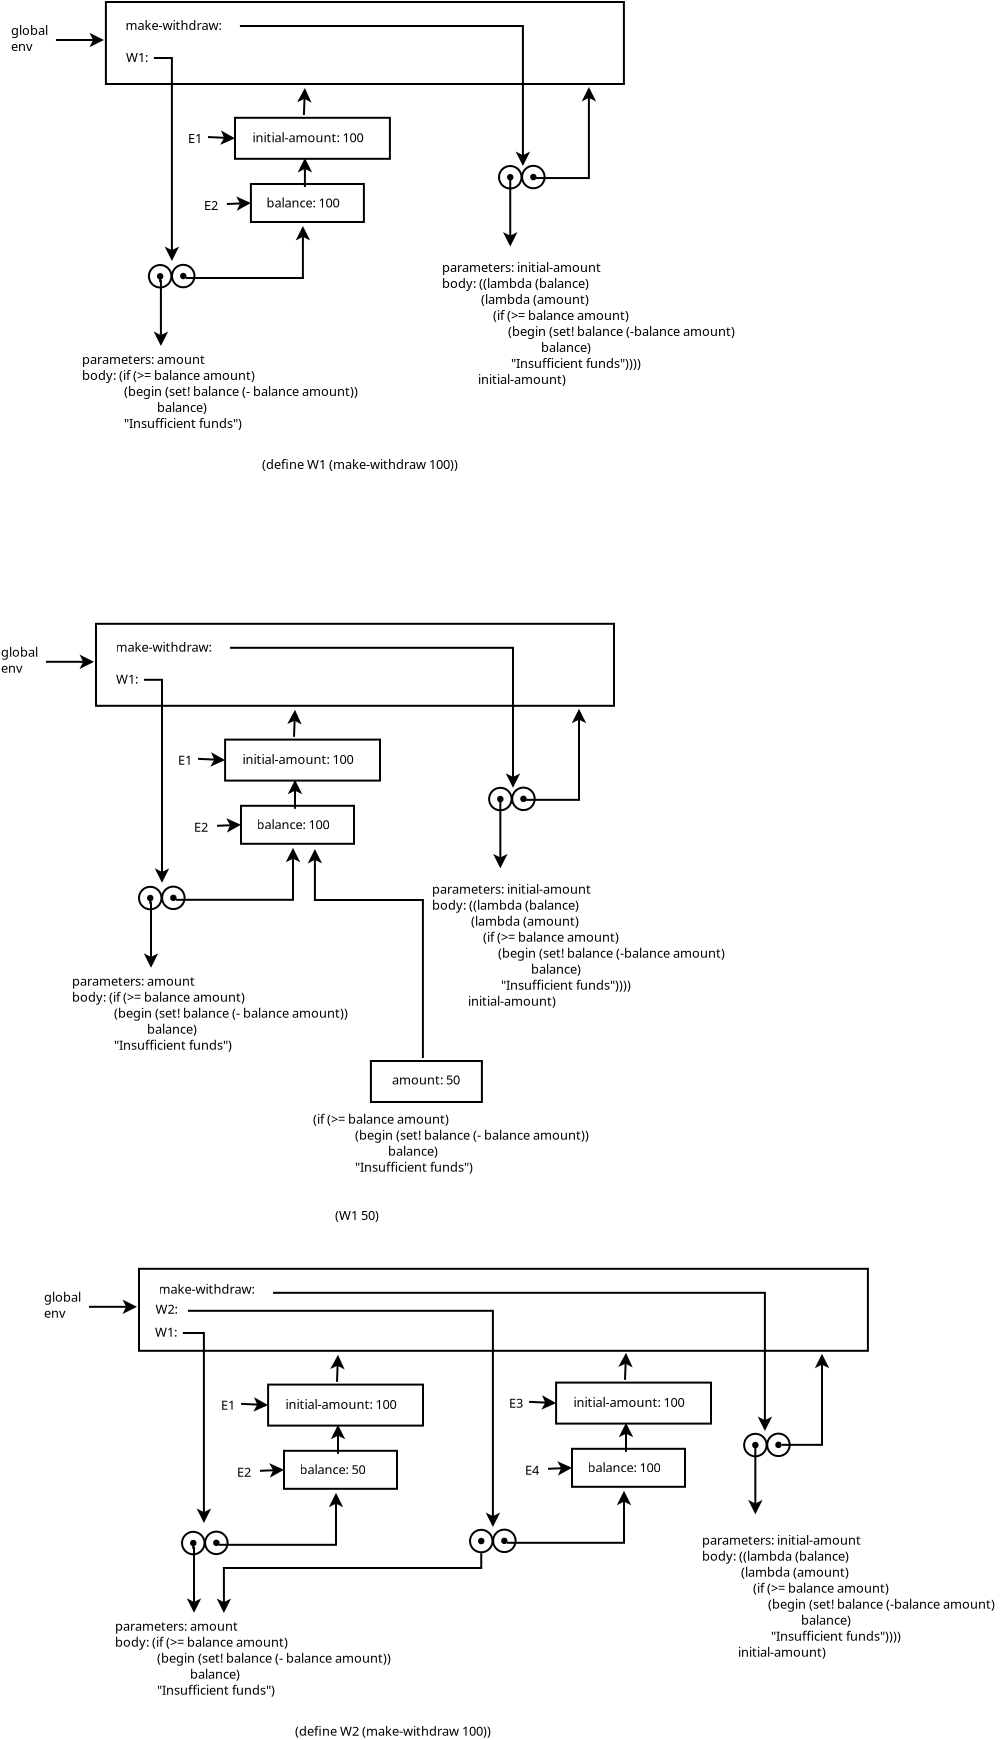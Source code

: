 <?xml version="1.0" encoding="UTF-8"?>
<dia:diagram xmlns:dia="http://www.lysator.liu.se/~alla/dia/">
  <dia:layer name="Background" visible="true" active="true">
    <dia:object type="Standard - Box" version="0" id="O0">
      <dia:attribute name="obj_pos">
        <dia:point val="10.55,-1.1"/>
      </dia:attribute>
      <dia:attribute name="obj_bb">
        <dia:rectangle val="10.5,-1.15;36.5,3.05"/>
      </dia:attribute>
      <dia:attribute name="elem_corner">
        <dia:point val="10.55,-1.1"/>
      </dia:attribute>
      <dia:attribute name="elem_width">
        <dia:real val="25.9"/>
      </dia:attribute>
      <dia:attribute name="elem_height">
        <dia:real val="4.1"/>
      </dia:attribute>
      <dia:attribute name="border_width">
        <dia:real val="0.1"/>
      </dia:attribute>
      <dia:attribute name="show_background">
        <dia:boolean val="true"/>
      </dia:attribute>
    </dia:object>
    <dia:object type="Standard - Text" version="1" id="O1">
      <dia:attribute name="obj_pos">
        <dia:point val="5.8,0.55"/>
      </dia:attribute>
      <dia:attribute name="obj_bb">
        <dia:rectangle val="5.8,-0.045;7.755,1.5"/>
      </dia:attribute>
      <dia:attribute name="text">
        <dia:composite type="text">
          <dia:attribute name="string">
            <dia:string>#global
env#</dia:string>
          </dia:attribute>
          <dia:attribute name="font">
            <dia:font family="sans" style="0" name="Helvetica"/>
          </dia:attribute>
          <dia:attribute name="height">
            <dia:real val="0.8"/>
          </dia:attribute>
          <dia:attribute name="pos">
            <dia:point val="5.8,0.55"/>
          </dia:attribute>
          <dia:attribute name="color">
            <dia:color val="#000000"/>
          </dia:attribute>
          <dia:attribute name="alignment">
            <dia:enum val="0"/>
          </dia:attribute>
        </dia:composite>
      </dia:attribute>
      <dia:attribute name="valign">
        <dia:enum val="3"/>
      </dia:attribute>
    </dia:object>
    <dia:object type="Standard - Line" version="0" id="O2">
      <dia:attribute name="obj_pos">
        <dia:point val="8.05,0.8"/>
      </dia:attribute>
      <dia:attribute name="obj_bb">
        <dia:rectangle val="8,0.438;10.562,1.162"/>
      </dia:attribute>
      <dia:attribute name="conn_endpoints">
        <dia:point val="8.05,0.8"/>
        <dia:point val="10.45,0.8"/>
      </dia:attribute>
      <dia:attribute name="numcp">
        <dia:int val="1"/>
      </dia:attribute>
      <dia:attribute name="line_width">
        <dia:real val="0.1"/>
      </dia:attribute>
      <dia:attribute name="end_arrow">
        <dia:enum val="22"/>
      </dia:attribute>
      <dia:attribute name="end_arrow_length">
        <dia:real val="0.5"/>
      </dia:attribute>
      <dia:attribute name="end_arrow_width">
        <dia:real val="0.5"/>
      </dia:attribute>
    </dia:object>
    <dia:object type="Standard - Text" version="1" id="O3">
      <dia:attribute name="obj_pos">
        <dia:point val="11.525,0.3"/>
      </dia:attribute>
      <dia:attribute name="obj_bb">
        <dia:rectangle val="11.525,-0.314;16.651,0.487"/>
      </dia:attribute>
      <dia:attribute name="text">
        <dia:composite type="text">
          <dia:attribute name="string">
            <dia:string>#make-withdraw:#</dia:string>
          </dia:attribute>
          <dia:attribute name="font">
            <dia:font family="sans" style="0" name="Helvetica"/>
          </dia:attribute>
          <dia:attribute name="height">
            <dia:real val="0.8"/>
          </dia:attribute>
          <dia:attribute name="pos">
            <dia:point val="11.525,0.3"/>
          </dia:attribute>
          <dia:attribute name="color">
            <dia:color val="#000000"/>
          </dia:attribute>
          <dia:attribute name="alignment">
            <dia:enum val="0"/>
          </dia:attribute>
        </dia:composite>
      </dia:attribute>
      <dia:attribute name="valign">
        <dia:enum val="3"/>
      </dia:attribute>
    </dia:object>
    <dia:object type="Standard - ZigZagLine" version="1" id="O4">
      <dia:attribute name="obj_pos">
        <dia:point val="13,1.65"/>
      </dia:attribute>
      <dia:attribute name="obj_bb">
        <dia:rectangle val="12.95,1.6;14.212,11.962"/>
      </dia:attribute>
      <dia:attribute name="orth_points">
        <dia:point val="13,1.65"/>
        <dia:point val="13,1.7"/>
        <dia:point val="13.85,1.7"/>
        <dia:point val="13.85,11.85"/>
      </dia:attribute>
      <dia:attribute name="orth_orient">
        <dia:enum val="1"/>
        <dia:enum val="0"/>
        <dia:enum val="1"/>
      </dia:attribute>
      <dia:attribute name="autorouting">
        <dia:boolean val="false"/>
      </dia:attribute>
      <dia:attribute name="line_width">
        <dia:real val="0.1"/>
      </dia:attribute>
      <dia:attribute name="end_arrow">
        <dia:enum val="22"/>
      </dia:attribute>
      <dia:attribute name="end_arrow_length">
        <dia:real val="0.5"/>
      </dia:attribute>
      <dia:attribute name="end_arrow_width">
        <dia:real val="0.5"/>
      </dia:attribute>
    </dia:object>
    <dia:object type="Standard - Text" version="1" id="O5">
      <dia:attribute name="obj_pos">
        <dia:point val="23.5,0.95"/>
      </dia:attribute>
      <dia:attribute name="obj_bb">
        <dia:rectangle val="23.5,0.355;23.5,1.1"/>
      </dia:attribute>
      <dia:attribute name="text">
        <dia:composite type="text">
          <dia:attribute name="string">
            <dia:string>##</dia:string>
          </dia:attribute>
          <dia:attribute name="font">
            <dia:font family="sans" style="0" name="Helvetica"/>
          </dia:attribute>
          <dia:attribute name="height">
            <dia:real val="0.8"/>
          </dia:attribute>
          <dia:attribute name="pos">
            <dia:point val="23.5,0.95"/>
          </dia:attribute>
          <dia:attribute name="color">
            <dia:color val="#000000"/>
          </dia:attribute>
          <dia:attribute name="alignment">
            <dia:enum val="0"/>
          </dia:attribute>
        </dia:composite>
      </dia:attribute>
      <dia:attribute name="valign">
        <dia:enum val="3"/>
      </dia:attribute>
      <dia:connections>
        <dia:connection handle="0" to="O0" connection="8"/>
      </dia:connections>
    </dia:object>
    <dia:object type="Standard - Text" version="1" id="O6">
      <dia:attribute name="obj_pos">
        <dia:point val="11.55,1.9"/>
      </dia:attribute>
      <dia:attribute name="obj_bb">
        <dia:rectangle val="11.55,1.286;12.824,2.087"/>
      </dia:attribute>
      <dia:attribute name="text">
        <dia:composite type="text">
          <dia:attribute name="string">
            <dia:string>#W1:#</dia:string>
          </dia:attribute>
          <dia:attribute name="font">
            <dia:font family="sans" style="0" name="Helvetica"/>
          </dia:attribute>
          <dia:attribute name="height">
            <dia:real val="0.8"/>
          </dia:attribute>
          <dia:attribute name="pos">
            <dia:point val="11.55,1.9"/>
          </dia:attribute>
          <dia:attribute name="color">
            <dia:color val="#000000"/>
          </dia:attribute>
          <dia:attribute name="alignment">
            <dia:enum val="0"/>
          </dia:attribute>
        </dia:composite>
      </dia:attribute>
      <dia:attribute name="valign">
        <dia:enum val="3"/>
      </dia:attribute>
    </dia:object>
    <dia:group>
      <dia:object type="Cybernetics - product" version="1" id="O7">
        <dia:attribute name="obj_pos">
          <dia:point val="12.7,12.05"/>
        </dia:attribute>
        <dia:attribute name="obj_bb">
          <dia:rectangle val="12.65,12;13.875,13.225"/>
        </dia:attribute>
        <dia:attribute name="meta">
          <dia:composite type="dict"/>
        </dia:attribute>
        <dia:attribute name="elem_corner">
          <dia:point val="12.7,12.05"/>
        </dia:attribute>
        <dia:attribute name="elem_width">
          <dia:real val="1.125"/>
        </dia:attribute>
        <dia:attribute name="elem_height">
          <dia:real val="1.125"/>
        </dia:attribute>
        <dia:attribute name="line_width">
          <dia:real val="0.1"/>
        </dia:attribute>
        <dia:attribute name="line_colour">
          <dia:color val="#000000"/>
        </dia:attribute>
        <dia:attribute name="fill_colour">
          <dia:color val="#ffffff"/>
        </dia:attribute>
        <dia:attribute name="show_background">
          <dia:boolean val="true"/>
        </dia:attribute>
        <dia:attribute name="line_style">
          <dia:enum val="0"/>
          <dia:real val="1"/>
        </dia:attribute>
        <dia:attribute name="flip_horizontal">
          <dia:boolean val="false"/>
        </dia:attribute>
        <dia:attribute name="flip_vertical">
          <dia:boolean val="false"/>
        </dia:attribute>
        <dia:attribute name="subscale">
          <dia:real val="1"/>
        </dia:attribute>
      </dia:object>
      <dia:object type="Cybernetics - product" version="1" id="O8">
        <dia:attribute name="obj_pos">
          <dia:point val="13.855,12.04"/>
        </dia:attribute>
        <dia:attribute name="obj_bb">
          <dia:rectangle val="13.805,11.99;15.03,13.215"/>
        </dia:attribute>
        <dia:attribute name="meta">
          <dia:composite type="dict"/>
        </dia:attribute>
        <dia:attribute name="elem_corner">
          <dia:point val="13.855,12.04"/>
        </dia:attribute>
        <dia:attribute name="elem_width">
          <dia:real val="1.125"/>
        </dia:attribute>
        <dia:attribute name="elem_height">
          <dia:real val="1.125"/>
        </dia:attribute>
        <dia:attribute name="line_width">
          <dia:real val="0.1"/>
        </dia:attribute>
        <dia:attribute name="line_colour">
          <dia:color val="#000000"/>
        </dia:attribute>
        <dia:attribute name="fill_colour">
          <dia:color val="#ffffff"/>
        </dia:attribute>
        <dia:attribute name="show_background">
          <dia:boolean val="true"/>
        </dia:attribute>
        <dia:attribute name="line_style">
          <dia:enum val="0"/>
          <dia:real val="1"/>
        </dia:attribute>
        <dia:attribute name="flip_horizontal">
          <dia:boolean val="false"/>
        </dia:attribute>
        <dia:attribute name="flip_vertical">
          <dia:boolean val="false"/>
        </dia:attribute>
        <dia:attribute name="subscale">
          <dia:real val="1"/>
        </dia:attribute>
      </dia:object>
    </dia:group>
    <dia:object type="Standard - ZigZagLine" version="1" id="O9">
      <dia:attribute name="obj_pos">
        <dia:point val="13.262,12.613"/>
      </dia:attribute>
      <dia:attribute name="obj_bb">
        <dia:rectangle val="12.938,12.562;13.662,16.212"/>
      </dia:attribute>
      <dia:attribute name="orth_points">
        <dia:point val="13.262,12.613"/>
        <dia:point val="13.262,12.85"/>
        <dia:point val="13.3,12.85"/>
        <dia:point val="13.3,16.1"/>
      </dia:attribute>
      <dia:attribute name="orth_orient">
        <dia:enum val="1"/>
        <dia:enum val="0"/>
        <dia:enum val="1"/>
      </dia:attribute>
      <dia:attribute name="autorouting">
        <dia:boolean val="false"/>
      </dia:attribute>
      <dia:attribute name="line_width">
        <dia:real val="0.1"/>
      </dia:attribute>
      <dia:attribute name="end_arrow">
        <dia:enum val="22"/>
      </dia:attribute>
      <dia:attribute name="end_arrow_length">
        <dia:real val="0.5"/>
      </dia:attribute>
      <dia:attribute name="end_arrow_width">
        <dia:real val="0.5"/>
      </dia:attribute>
      <dia:connections>
        <dia:connection handle="0" to="O7" connection="8"/>
      </dia:connections>
    </dia:object>
    <dia:object type="Standard - Text" version="1" id="O10">
      <dia:attribute name="obj_pos">
        <dia:point val="9.35,17"/>
      </dia:attribute>
      <dia:attribute name="obj_bb">
        <dia:rectangle val="9.35,16.386;25.236,20.387"/>
      </dia:attribute>
      <dia:attribute name="text">
        <dia:composite type="text">
          <dia:attribute name="string">
            <dia:string>#parameters: amount
body: (if (&gt;= balance amount)
              (begin (set! balance (- balance amount))
                         balance)
              "Insufficient funds")#</dia:string>
          </dia:attribute>
          <dia:attribute name="font">
            <dia:font family="sans" style="0" name="Helvetica"/>
          </dia:attribute>
          <dia:attribute name="height">
            <dia:real val="0.8"/>
          </dia:attribute>
          <dia:attribute name="pos">
            <dia:point val="9.35,17"/>
          </dia:attribute>
          <dia:attribute name="color">
            <dia:color val="#000000"/>
          </dia:attribute>
          <dia:attribute name="alignment">
            <dia:enum val="0"/>
          </dia:attribute>
        </dia:composite>
      </dia:attribute>
      <dia:attribute name="valign">
        <dia:enum val="3"/>
      </dia:attribute>
    </dia:object>
    <dia:group>
      <dia:object type="Standard - Box" version="0" id="O11">
        <dia:attribute name="obj_pos">
          <dia:point val="17.8,8"/>
        </dia:attribute>
        <dia:attribute name="obj_bb">
          <dia:rectangle val="17.75,7.95;23.5,9.95"/>
        </dia:attribute>
        <dia:attribute name="elem_corner">
          <dia:point val="17.8,8"/>
        </dia:attribute>
        <dia:attribute name="elem_width">
          <dia:real val="5.65"/>
        </dia:attribute>
        <dia:attribute name="elem_height">
          <dia:real val="1.9"/>
        </dia:attribute>
        <dia:attribute name="border_width">
          <dia:real val="0.1"/>
        </dia:attribute>
        <dia:attribute name="show_background">
          <dia:boolean val="true"/>
        </dia:attribute>
      </dia:object>
      <dia:object type="Standard - Text" version="1" id="O12">
        <dia:attribute name="obj_pos">
          <dia:point val="18.575,9.175"/>
        </dia:attribute>
        <dia:attribute name="obj_bb">
          <dia:rectangle val="18.575,8.58;22.738,9.325"/>
        </dia:attribute>
        <dia:attribute name="text">
          <dia:composite type="text">
            <dia:attribute name="string">
              <dia:string>#balance: 100#</dia:string>
            </dia:attribute>
            <dia:attribute name="font">
              <dia:font family="sans" style="0" name="Helvetica"/>
            </dia:attribute>
            <dia:attribute name="height">
              <dia:real val="0.8"/>
            </dia:attribute>
            <dia:attribute name="pos">
              <dia:point val="18.575,9.175"/>
            </dia:attribute>
            <dia:attribute name="color">
              <dia:color val="#000000"/>
            </dia:attribute>
            <dia:attribute name="alignment">
              <dia:enum val="0"/>
            </dia:attribute>
          </dia:composite>
        </dia:attribute>
        <dia:attribute name="valign">
          <dia:enum val="3"/>
        </dia:attribute>
      </dia:object>
    </dia:group>
    <dia:group>
      <dia:object type="Standard - Box" version="0" id="O13">
        <dia:attribute name="obj_pos">
          <dia:point val="17.005,4.69"/>
        </dia:attribute>
        <dia:attribute name="obj_bb">
          <dia:rectangle val="16.955,4.64;24.8,6.79"/>
        </dia:attribute>
        <dia:attribute name="elem_corner">
          <dia:point val="17.005,4.69"/>
        </dia:attribute>
        <dia:attribute name="elem_width">
          <dia:real val="7.745"/>
        </dia:attribute>
        <dia:attribute name="elem_height">
          <dia:real val="2.05"/>
        </dia:attribute>
        <dia:attribute name="border_width">
          <dia:real val="0.1"/>
        </dia:attribute>
        <dia:attribute name="show_background">
          <dia:boolean val="true"/>
        </dia:attribute>
      </dia:object>
      <dia:object type="Standard - Text" version="1" id="O14">
        <dia:attribute name="obj_pos">
          <dia:point val="17.88,5.915"/>
        </dia:attribute>
        <dia:attribute name="obj_bb">
          <dia:rectangle val="17.88,5.301;23.994,6.102"/>
        </dia:attribute>
        <dia:attribute name="text">
          <dia:composite type="text">
            <dia:attribute name="string">
              <dia:string>#initial-amount: 100#</dia:string>
            </dia:attribute>
            <dia:attribute name="font">
              <dia:font family="sans" style="0" name="Helvetica"/>
            </dia:attribute>
            <dia:attribute name="height">
              <dia:real val="0.8"/>
            </dia:attribute>
            <dia:attribute name="pos">
              <dia:point val="17.88,5.915"/>
            </dia:attribute>
            <dia:attribute name="color">
              <dia:color val="#000000"/>
            </dia:attribute>
            <dia:attribute name="alignment">
              <dia:enum val="0"/>
            </dia:attribute>
          </dia:composite>
        </dia:attribute>
        <dia:attribute name="valign">
          <dia:enum val="3"/>
        </dia:attribute>
      </dia:object>
    </dia:group>
    <dia:object type="Standard - ZigZagLine" version="1" id="O15">
      <dia:attribute name="obj_pos">
        <dia:point val="14.55,12.7"/>
      </dia:attribute>
      <dia:attribute name="obj_bb">
        <dia:rectangle val="14.55,9.988;20.762,12.75"/>
      </dia:attribute>
      <dia:attribute name="orth_points">
        <dia:point val="14.55,12.7"/>
        <dia:point val="14.55,12.7"/>
        <dia:point val="20.4,12.7"/>
        <dia:point val="20.4,10.1"/>
      </dia:attribute>
      <dia:attribute name="orth_orient">
        <dia:enum val="1"/>
        <dia:enum val="0"/>
        <dia:enum val="1"/>
      </dia:attribute>
      <dia:attribute name="autorouting">
        <dia:boolean val="false"/>
      </dia:attribute>
      <dia:attribute name="line_width">
        <dia:real val="0.1"/>
      </dia:attribute>
      <dia:attribute name="end_arrow">
        <dia:enum val="22"/>
      </dia:attribute>
      <dia:attribute name="end_arrow_length">
        <dia:real val="0.5"/>
      </dia:attribute>
      <dia:attribute name="end_arrow_width">
        <dia:real val="0.5"/>
      </dia:attribute>
    </dia:object>
    <dia:object type="Standard - Line" version="0" id="O16">
      <dia:attribute name="obj_pos">
        <dia:point val="20.5,8.15"/>
      </dia:attribute>
      <dia:attribute name="obj_bb">
        <dia:rectangle val="20.138,6.588;20.862,8.2"/>
      </dia:attribute>
      <dia:attribute name="conn_endpoints">
        <dia:point val="20.5,8.15"/>
        <dia:point val="20.5,6.7"/>
      </dia:attribute>
      <dia:attribute name="numcp">
        <dia:int val="1"/>
      </dia:attribute>
      <dia:attribute name="line_width">
        <dia:real val="0.1"/>
      </dia:attribute>
      <dia:attribute name="end_arrow">
        <dia:enum val="22"/>
      </dia:attribute>
      <dia:attribute name="end_arrow_length">
        <dia:real val="0.5"/>
      </dia:attribute>
      <dia:attribute name="end_arrow_width">
        <dia:real val="0.5"/>
      </dia:attribute>
    </dia:object>
    <dia:object type="Standard - Line" version="0" id="O17">
      <dia:attribute name="obj_pos">
        <dia:point val="20.45,4.55"/>
      </dia:attribute>
      <dia:attribute name="obj_bb">
        <dia:rectangle val="20.116,3.088;20.839,4.602"/>
      </dia:attribute>
      <dia:attribute name="conn_endpoints">
        <dia:point val="20.45,4.55"/>
        <dia:point val="20.5,3.2"/>
      </dia:attribute>
      <dia:attribute name="numcp">
        <dia:int val="1"/>
      </dia:attribute>
      <dia:attribute name="line_width">
        <dia:real val="0.1"/>
      </dia:attribute>
      <dia:attribute name="end_arrow">
        <dia:enum val="22"/>
      </dia:attribute>
      <dia:attribute name="end_arrow_length">
        <dia:real val="0.5"/>
      </dia:attribute>
      <dia:attribute name="end_arrow_width">
        <dia:real val="0.5"/>
      </dia:attribute>
    </dia:object>
    <dia:object type="Standard - ZigZagLine" version="1" id="O18">
      <dia:attribute name="obj_pos">
        <dia:point val="17.25,0.1"/>
      </dia:attribute>
      <dia:attribute name="obj_bb">
        <dia:rectangle val="17.25,0.05;31.762,7.212"/>
      </dia:attribute>
      <dia:attribute name="orth_points">
        <dia:point val="17.25,0.1"/>
        <dia:point val="17.25,0.1"/>
        <dia:point val="31.4,0.1"/>
        <dia:point val="31.4,7.1"/>
      </dia:attribute>
      <dia:attribute name="orth_orient">
        <dia:enum val="1"/>
        <dia:enum val="0"/>
        <dia:enum val="1"/>
      </dia:attribute>
      <dia:attribute name="autorouting">
        <dia:boolean val="false"/>
      </dia:attribute>
      <dia:attribute name="line_width">
        <dia:real val="0.1"/>
      </dia:attribute>
      <dia:attribute name="end_arrow">
        <dia:enum val="22"/>
      </dia:attribute>
      <dia:attribute name="end_arrow_length">
        <dia:real val="0.5"/>
      </dia:attribute>
      <dia:attribute name="end_arrow_width">
        <dia:real val="0.5"/>
      </dia:attribute>
    </dia:object>
    <dia:group>
      <dia:object type="Cybernetics - product" version="1" id="O19">
        <dia:attribute name="obj_pos">
          <dia:point val="30.205,7.1"/>
        </dia:attribute>
        <dia:attribute name="obj_bb">
          <dia:rectangle val="30.155,7.05;31.38,8.275"/>
        </dia:attribute>
        <dia:attribute name="meta">
          <dia:composite type="dict"/>
        </dia:attribute>
        <dia:attribute name="elem_corner">
          <dia:point val="30.205,7.1"/>
        </dia:attribute>
        <dia:attribute name="elem_width">
          <dia:real val="1.125"/>
        </dia:attribute>
        <dia:attribute name="elem_height">
          <dia:real val="1.125"/>
        </dia:attribute>
        <dia:attribute name="line_width">
          <dia:real val="0.1"/>
        </dia:attribute>
        <dia:attribute name="line_colour">
          <dia:color val="#000000"/>
        </dia:attribute>
        <dia:attribute name="fill_colour">
          <dia:color val="#ffffff"/>
        </dia:attribute>
        <dia:attribute name="show_background">
          <dia:boolean val="true"/>
        </dia:attribute>
        <dia:attribute name="line_style">
          <dia:enum val="0"/>
          <dia:real val="1"/>
        </dia:attribute>
        <dia:attribute name="flip_horizontal">
          <dia:boolean val="false"/>
        </dia:attribute>
        <dia:attribute name="flip_vertical">
          <dia:boolean val="false"/>
        </dia:attribute>
        <dia:attribute name="subscale">
          <dia:real val="1"/>
        </dia:attribute>
      </dia:object>
      <dia:object type="Cybernetics - product" version="1" id="O20">
        <dia:attribute name="obj_pos">
          <dia:point val="31.36,7.09"/>
        </dia:attribute>
        <dia:attribute name="obj_bb">
          <dia:rectangle val="31.31,7.04;32.535,8.265"/>
        </dia:attribute>
        <dia:attribute name="meta">
          <dia:composite type="dict"/>
        </dia:attribute>
        <dia:attribute name="elem_corner">
          <dia:point val="31.36,7.09"/>
        </dia:attribute>
        <dia:attribute name="elem_width">
          <dia:real val="1.125"/>
        </dia:attribute>
        <dia:attribute name="elem_height">
          <dia:real val="1.125"/>
        </dia:attribute>
        <dia:attribute name="line_width">
          <dia:real val="0.1"/>
        </dia:attribute>
        <dia:attribute name="line_colour">
          <dia:color val="#000000"/>
        </dia:attribute>
        <dia:attribute name="fill_colour">
          <dia:color val="#ffffff"/>
        </dia:attribute>
        <dia:attribute name="show_background">
          <dia:boolean val="true"/>
        </dia:attribute>
        <dia:attribute name="line_style">
          <dia:enum val="0"/>
          <dia:real val="1"/>
        </dia:attribute>
        <dia:attribute name="flip_horizontal">
          <dia:boolean val="false"/>
        </dia:attribute>
        <dia:attribute name="flip_vertical">
          <dia:boolean val="false"/>
        </dia:attribute>
        <dia:attribute name="subscale">
          <dia:real val="1"/>
        </dia:attribute>
      </dia:object>
    </dia:group>
    <dia:object type="Standard - Text" version="1" id="O21">
      <dia:attribute name="obj_pos">
        <dia:point val="14.65,5.95"/>
      </dia:attribute>
      <dia:attribute name="obj_bb">
        <dia:rectangle val="14.65,5.355;15.463,6.1"/>
      </dia:attribute>
      <dia:attribute name="text">
        <dia:composite type="text">
          <dia:attribute name="string">
            <dia:string>#E1#</dia:string>
          </dia:attribute>
          <dia:attribute name="font">
            <dia:font family="sans" style="0" name="Helvetica"/>
          </dia:attribute>
          <dia:attribute name="height">
            <dia:real val="0.8"/>
          </dia:attribute>
          <dia:attribute name="pos">
            <dia:point val="14.65,5.95"/>
          </dia:attribute>
          <dia:attribute name="color">
            <dia:color val="#000000"/>
          </dia:attribute>
          <dia:attribute name="alignment">
            <dia:enum val="0"/>
          </dia:attribute>
        </dia:composite>
      </dia:attribute>
      <dia:attribute name="valign">
        <dia:enum val="3"/>
      </dia:attribute>
    </dia:object>
    <dia:object type="Standard - Text" version="1" id="O22">
      <dia:attribute name="obj_pos">
        <dia:point val="15.45,9.3"/>
      </dia:attribute>
      <dia:attribute name="obj_bb">
        <dia:rectangle val="15.45,8.705;16.262,9.45"/>
      </dia:attribute>
      <dia:attribute name="text">
        <dia:composite type="text">
          <dia:attribute name="string">
            <dia:string>#E2#</dia:string>
          </dia:attribute>
          <dia:attribute name="font">
            <dia:font family="sans" style="0" name="Helvetica"/>
          </dia:attribute>
          <dia:attribute name="height">
            <dia:real val="0.8"/>
          </dia:attribute>
          <dia:attribute name="pos">
            <dia:point val="15.45,9.3"/>
          </dia:attribute>
          <dia:attribute name="color">
            <dia:color val="#000000"/>
          </dia:attribute>
          <dia:attribute name="alignment">
            <dia:enum val="0"/>
          </dia:attribute>
        </dia:composite>
      </dia:attribute>
      <dia:attribute name="valign">
        <dia:enum val="3"/>
      </dia:attribute>
    </dia:object>
    <dia:object type="Standard - Line" version="0" id="O23">
      <dia:attribute name="obj_pos">
        <dia:point val="16.6,9"/>
      </dia:attribute>
      <dia:attribute name="obj_bb">
        <dia:rectangle val="16.548,8.614;17.912,9.337"/>
      </dia:attribute>
      <dia:attribute name="conn_endpoints">
        <dia:point val="16.6,9"/>
        <dia:point val="17.8,8.95"/>
      </dia:attribute>
      <dia:attribute name="numcp">
        <dia:int val="1"/>
      </dia:attribute>
      <dia:attribute name="line_width">
        <dia:real val="0.1"/>
      </dia:attribute>
      <dia:attribute name="end_arrow">
        <dia:enum val="22"/>
      </dia:attribute>
      <dia:attribute name="end_arrow_length">
        <dia:real val="0.5"/>
      </dia:attribute>
      <dia:attribute name="end_arrow_width">
        <dia:real val="0.5"/>
      </dia:attribute>
      <dia:connections>
        <dia:connection handle="1" to="O11" connection="3"/>
      </dia:connections>
    </dia:object>
    <dia:object type="Standard - Line" version="0" id="O24">
      <dia:attribute name="obj_pos">
        <dia:point val="15.655,5.652"/>
      </dia:attribute>
      <dia:attribute name="obj_bb">
        <dia:rectangle val="15.603,5.325;17.117,6.048"/>
      </dia:attribute>
      <dia:attribute name="conn_endpoints">
        <dia:point val="15.655,5.652"/>
        <dia:point val="17.005,5.715"/>
      </dia:attribute>
      <dia:attribute name="numcp">
        <dia:int val="1"/>
      </dia:attribute>
      <dia:attribute name="line_width">
        <dia:real val="0.1"/>
      </dia:attribute>
      <dia:attribute name="end_arrow">
        <dia:enum val="22"/>
      </dia:attribute>
      <dia:attribute name="end_arrow_length">
        <dia:real val="0.5"/>
      </dia:attribute>
      <dia:attribute name="end_arrow_width">
        <dia:real val="0.5"/>
      </dia:attribute>
      <dia:connections>
        <dia:connection handle="1" to="O13" connection="3"/>
      </dia:connections>
    </dia:object>
    <dia:object type="Standard - ZigZagLine" version="1" id="O25">
      <dia:attribute name="obj_pos">
        <dia:point val="30.767,7.662"/>
      </dia:attribute>
      <dia:attribute name="obj_bb">
        <dia:rectangle val="30.405,7.612;31.129,11.239"/>
      </dia:attribute>
      <dia:attribute name="orth_points">
        <dia:point val="30.767,7.662"/>
        <dia:point val="30.767,7.878"/>
        <dia:point val="30.767,7.878"/>
        <dia:point val="30.767,11.127"/>
      </dia:attribute>
      <dia:attribute name="orth_orient">
        <dia:enum val="1"/>
        <dia:enum val="0"/>
        <dia:enum val="1"/>
      </dia:attribute>
      <dia:attribute name="autorouting">
        <dia:boolean val="false"/>
      </dia:attribute>
      <dia:attribute name="line_width">
        <dia:real val="0.1"/>
      </dia:attribute>
      <dia:attribute name="end_arrow">
        <dia:enum val="22"/>
      </dia:attribute>
      <dia:attribute name="end_arrow_length">
        <dia:real val="0.5"/>
      </dia:attribute>
      <dia:attribute name="end_arrow_width">
        <dia:real val="0.5"/>
      </dia:attribute>
      <dia:connections>
        <dia:connection handle="0" to="O19" connection="8"/>
      </dia:connections>
    </dia:object>
    <dia:object type="Standard - Text" version="1" id="O26">
      <dia:attribute name="obj_pos">
        <dia:point val="27.35,12.4"/>
      </dia:attribute>
      <dia:attribute name="obj_bb">
        <dia:rectangle val="27.35,11.786;44.404,18.187"/>
      </dia:attribute>
      <dia:attribute name="text">
        <dia:composite type="text">
          <dia:attribute name="string">
            <dia:string>#parameters: initial-amount
body: ((lambda (balance)
             (lambda (amount)
                 (if (&gt;= balance amount)
                      (begin (set! balance (-balance amount)
                                 balance)
                       "Insufficient funds"))))
            initial-amount)#</dia:string>
          </dia:attribute>
          <dia:attribute name="font">
            <dia:font family="sans" style="0" name="Helvetica"/>
          </dia:attribute>
          <dia:attribute name="height">
            <dia:real val="0.8"/>
          </dia:attribute>
          <dia:attribute name="pos">
            <dia:point val="27.35,12.4"/>
          </dia:attribute>
          <dia:attribute name="color">
            <dia:color val="#000000"/>
          </dia:attribute>
          <dia:attribute name="alignment">
            <dia:enum val="0"/>
          </dia:attribute>
        </dia:composite>
      </dia:attribute>
      <dia:attribute name="valign">
        <dia:enum val="3"/>
      </dia:attribute>
    </dia:object>
    <dia:object type="Standard - ZigZagLine" version="1" id="O27">
      <dia:attribute name="obj_pos">
        <dia:point val="31.922,7.652"/>
      </dia:attribute>
      <dia:attribute name="obj_bb">
        <dia:rectangle val="31.872,3.038;35.062,7.752"/>
      </dia:attribute>
      <dia:attribute name="orth_points">
        <dia:point val="31.922,7.652"/>
        <dia:point val="31.922,7.702"/>
        <dia:point val="34.7,7.702"/>
        <dia:point val="34.7,3.15"/>
      </dia:attribute>
      <dia:attribute name="orth_orient">
        <dia:enum val="1"/>
        <dia:enum val="0"/>
        <dia:enum val="1"/>
      </dia:attribute>
      <dia:attribute name="autorouting">
        <dia:boolean val="false"/>
      </dia:attribute>
      <dia:attribute name="line_width">
        <dia:real val="0.1"/>
      </dia:attribute>
      <dia:attribute name="end_arrow">
        <dia:enum val="22"/>
      </dia:attribute>
      <dia:attribute name="end_arrow_length">
        <dia:real val="0.5"/>
      </dia:attribute>
      <dia:attribute name="end_arrow_width">
        <dia:real val="0.5"/>
      </dia:attribute>
      <dia:connections>
        <dia:connection handle="0" to="O20" connection="8"/>
      </dia:connections>
    </dia:object>
    <dia:object type="Standard - Box" version="0" id="O28">
      <dia:attribute name="obj_pos">
        <dia:point val="10.055,29.99"/>
      </dia:attribute>
      <dia:attribute name="obj_bb">
        <dia:rectangle val="10.005,29.94;36.005,34.14"/>
      </dia:attribute>
      <dia:attribute name="elem_corner">
        <dia:point val="10.055,29.99"/>
      </dia:attribute>
      <dia:attribute name="elem_width">
        <dia:real val="25.9"/>
      </dia:attribute>
      <dia:attribute name="elem_height">
        <dia:real val="4.1"/>
      </dia:attribute>
      <dia:attribute name="border_width">
        <dia:real val="0.1"/>
      </dia:attribute>
      <dia:attribute name="show_background">
        <dia:boolean val="true"/>
      </dia:attribute>
    </dia:object>
    <dia:object type="Standard - Text" version="1" id="O29">
      <dia:attribute name="obj_pos">
        <dia:point val="5.305,31.64"/>
      </dia:attribute>
      <dia:attribute name="obj_bb">
        <dia:rectangle val="5.305,31.045;7.26,32.59"/>
      </dia:attribute>
      <dia:attribute name="text">
        <dia:composite type="text">
          <dia:attribute name="string">
            <dia:string>#global
env#</dia:string>
          </dia:attribute>
          <dia:attribute name="font">
            <dia:font family="sans" style="0" name="Helvetica"/>
          </dia:attribute>
          <dia:attribute name="height">
            <dia:real val="0.8"/>
          </dia:attribute>
          <dia:attribute name="pos">
            <dia:point val="5.305,31.64"/>
          </dia:attribute>
          <dia:attribute name="color">
            <dia:color val="#000000"/>
          </dia:attribute>
          <dia:attribute name="alignment">
            <dia:enum val="0"/>
          </dia:attribute>
        </dia:composite>
      </dia:attribute>
      <dia:attribute name="valign">
        <dia:enum val="3"/>
      </dia:attribute>
    </dia:object>
    <dia:object type="Standard - Line" version="0" id="O30">
      <dia:attribute name="obj_pos">
        <dia:point val="7.555,31.89"/>
      </dia:attribute>
      <dia:attribute name="obj_bb">
        <dia:rectangle val="7.505,31.528;10.067,32.252"/>
      </dia:attribute>
      <dia:attribute name="conn_endpoints">
        <dia:point val="7.555,31.89"/>
        <dia:point val="9.955,31.89"/>
      </dia:attribute>
      <dia:attribute name="numcp">
        <dia:int val="1"/>
      </dia:attribute>
      <dia:attribute name="line_width">
        <dia:real val="0.1"/>
      </dia:attribute>
      <dia:attribute name="end_arrow">
        <dia:enum val="22"/>
      </dia:attribute>
      <dia:attribute name="end_arrow_length">
        <dia:real val="0.5"/>
      </dia:attribute>
      <dia:attribute name="end_arrow_width">
        <dia:real val="0.5"/>
      </dia:attribute>
    </dia:object>
    <dia:object type="Standard - Text" version="1" id="O31">
      <dia:attribute name="obj_pos">
        <dia:point val="11.03,31.39"/>
      </dia:attribute>
      <dia:attribute name="obj_bb">
        <dia:rectangle val="11.03,30.795;16.137,31.54"/>
      </dia:attribute>
      <dia:attribute name="text">
        <dia:composite type="text">
          <dia:attribute name="string">
            <dia:string>#make-withdraw:#</dia:string>
          </dia:attribute>
          <dia:attribute name="font">
            <dia:font family="sans" style="0" name="Helvetica"/>
          </dia:attribute>
          <dia:attribute name="height">
            <dia:real val="0.8"/>
          </dia:attribute>
          <dia:attribute name="pos">
            <dia:point val="11.03,31.39"/>
          </dia:attribute>
          <dia:attribute name="color">
            <dia:color val="#000000"/>
          </dia:attribute>
          <dia:attribute name="alignment">
            <dia:enum val="0"/>
          </dia:attribute>
        </dia:composite>
      </dia:attribute>
      <dia:attribute name="valign">
        <dia:enum val="3"/>
      </dia:attribute>
    </dia:object>
    <dia:object type="Standard - ZigZagLine" version="1" id="O32">
      <dia:attribute name="obj_pos">
        <dia:point val="12.505,32.74"/>
      </dia:attribute>
      <dia:attribute name="obj_bb">
        <dia:rectangle val="12.455,32.69;13.717,43.052"/>
      </dia:attribute>
      <dia:attribute name="orth_points">
        <dia:point val="12.505,32.74"/>
        <dia:point val="12.505,32.79"/>
        <dia:point val="13.355,32.79"/>
        <dia:point val="13.355,42.94"/>
      </dia:attribute>
      <dia:attribute name="orth_orient">
        <dia:enum val="1"/>
        <dia:enum val="0"/>
        <dia:enum val="1"/>
      </dia:attribute>
      <dia:attribute name="autorouting">
        <dia:boolean val="false"/>
      </dia:attribute>
      <dia:attribute name="line_width">
        <dia:real val="0.1"/>
      </dia:attribute>
      <dia:attribute name="end_arrow">
        <dia:enum val="22"/>
      </dia:attribute>
      <dia:attribute name="end_arrow_length">
        <dia:real val="0.5"/>
      </dia:attribute>
      <dia:attribute name="end_arrow_width">
        <dia:real val="0.5"/>
      </dia:attribute>
    </dia:object>
    <dia:object type="Standard - Text" version="1" id="O33">
      <dia:attribute name="obj_pos">
        <dia:point val="23.005,32.04"/>
      </dia:attribute>
      <dia:attribute name="obj_bb">
        <dia:rectangle val="23.005,31.445;23.005,32.19"/>
      </dia:attribute>
      <dia:attribute name="text">
        <dia:composite type="text">
          <dia:attribute name="string">
            <dia:string>##</dia:string>
          </dia:attribute>
          <dia:attribute name="font">
            <dia:font family="sans" style="0" name="Helvetica"/>
          </dia:attribute>
          <dia:attribute name="height">
            <dia:real val="0.8"/>
          </dia:attribute>
          <dia:attribute name="pos">
            <dia:point val="23.005,32.04"/>
          </dia:attribute>
          <dia:attribute name="color">
            <dia:color val="#000000"/>
          </dia:attribute>
          <dia:attribute name="alignment">
            <dia:enum val="0"/>
          </dia:attribute>
        </dia:composite>
      </dia:attribute>
      <dia:attribute name="valign">
        <dia:enum val="3"/>
      </dia:attribute>
      <dia:connections>
        <dia:connection handle="0" to="O28" connection="8"/>
      </dia:connections>
    </dia:object>
    <dia:object type="Standard - Text" version="1" id="O34">
      <dia:attribute name="obj_pos">
        <dia:point val="11.055,32.99"/>
      </dia:attribute>
      <dia:attribute name="obj_bb">
        <dia:rectangle val="11.055,32.395;12.31,33.14"/>
      </dia:attribute>
      <dia:attribute name="text">
        <dia:composite type="text">
          <dia:attribute name="string">
            <dia:string>#W1:#</dia:string>
          </dia:attribute>
          <dia:attribute name="font">
            <dia:font family="sans" style="0" name="Helvetica"/>
          </dia:attribute>
          <dia:attribute name="height">
            <dia:real val="0.8"/>
          </dia:attribute>
          <dia:attribute name="pos">
            <dia:point val="11.055,32.99"/>
          </dia:attribute>
          <dia:attribute name="color">
            <dia:color val="#000000"/>
          </dia:attribute>
          <dia:attribute name="alignment">
            <dia:enum val="0"/>
          </dia:attribute>
        </dia:composite>
      </dia:attribute>
      <dia:attribute name="valign">
        <dia:enum val="3"/>
      </dia:attribute>
    </dia:object>
    <dia:group>
      <dia:object type="Cybernetics - product" version="1" id="O35">
        <dia:attribute name="obj_pos">
          <dia:point val="12.205,43.14"/>
        </dia:attribute>
        <dia:attribute name="obj_bb">
          <dia:rectangle val="12.155,43.09;13.38,44.315"/>
        </dia:attribute>
        <dia:attribute name="meta">
          <dia:composite type="dict"/>
        </dia:attribute>
        <dia:attribute name="elem_corner">
          <dia:point val="12.205,43.14"/>
        </dia:attribute>
        <dia:attribute name="elem_width">
          <dia:real val="1.125"/>
        </dia:attribute>
        <dia:attribute name="elem_height">
          <dia:real val="1.125"/>
        </dia:attribute>
        <dia:attribute name="line_width">
          <dia:real val="0.1"/>
        </dia:attribute>
        <dia:attribute name="line_colour">
          <dia:color val="#000000"/>
        </dia:attribute>
        <dia:attribute name="fill_colour">
          <dia:color val="#ffffff"/>
        </dia:attribute>
        <dia:attribute name="show_background">
          <dia:boolean val="true"/>
        </dia:attribute>
        <dia:attribute name="line_style">
          <dia:enum val="0"/>
          <dia:real val="1"/>
        </dia:attribute>
        <dia:attribute name="flip_horizontal">
          <dia:boolean val="false"/>
        </dia:attribute>
        <dia:attribute name="flip_vertical">
          <dia:boolean val="false"/>
        </dia:attribute>
        <dia:attribute name="subscale">
          <dia:real val="1"/>
        </dia:attribute>
      </dia:object>
      <dia:object type="Cybernetics - product" version="1" id="O36">
        <dia:attribute name="obj_pos">
          <dia:point val="13.36,43.13"/>
        </dia:attribute>
        <dia:attribute name="obj_bb">
          <dia:rectangle val="13.31,43.08;14.535,44.305"/>
        </dia:attribute>
        <dia:attribute name="meta">
          <dia:composite type="dict"/>
        </dia:attribute>
        <dia:attribute name="elem_corner">
          <dia:point val="13.36,43.13"/>
        </dia:attribute>
        <dia:attribute name="elem_width">
          <dia:real val="1.125"/>
        </dia:attribute>
        <dia:attribute name="elem_height">
          <dia:real val="1.125"/>
        </dia:attribute>
        <dia:attribute name="line_width">
          <dia:real val="0.1"/>
        </dia:attribute>
        <dia:attribute name="line_colour">
          <dia:color val="#000000"/>
        </dia:attribute>
        <dia:attribute name="fill_colour">
          <dia:color val="#ffffff"/>
        </dia:attribute>
        <dia:attribute name="show_background">
          <dia:boolean val="true"/>
        </dia:attribute>
        <dia:attribute name="line_style">
          <dia:enum val="0"/>
          <dia:real val="1"/>
        </dia:attribute>
        <dia:attribute name="flip_horizontal">
          <dia:boolean val="false"/>
        </dia:attribute>
        <dia:attribute name="flip_vertical">
          <dia:boolean val="false"/>
        </dia:attribute>
        <dia:attribute name="subscale">
          <dia:real val="1"/>
        </dia:attribute>
      </dia:object>
    </dia:group>
    <dia:object type="Standard - ZigZagLine" version="1" id="O37">
      <dia:attribute name="obj_pos">
        <dia:point val="12.768,43.703"/>
      </dia:attribute>
      <dia:attribute name="obj_bb">
        <dia:rectangle val="12.443,43.653;13.167,47.302"/>
      </dia:attribute>
      <dia:attribute name="orth_points">
        <dia:point val="12.768,43.703"/>
        <dia:point val="12.768,43.94"/>
        <dia:point val="12.805,43.94"/>
        <dia:point val="12.805,47.19"/>
      </dia:attribute>
      <dia:attribute name="orth_orient">
        <dia:enum val="1"/>
        <dia:enum val="0"/>
        <dia:enum val="1"/>
      </dia:attribute>
      <dia:attribute name="autorouting">
        <dia:boolean val="false"/>
      </dia:attribute>
      <dia:attribute name="line_width">
        <dia:real val="0.1"/>
      </dia:attribute>
      <dia:attribute name="end_arrow">
        <dia:enum val="22"/>
      </dia:attribute>
      <dia:attribute name="end_arrow_length">
        <dia:real val="0.5"/>
      </dia:attribute>
      <dia:attribute name="end_arrow_width">
        <dia:real val="0.5"/>
      </dia:attribute>
      <dia:connections>
        <dia:connection handle="0" to="O35" connection="8"/>
      </dia:connections>
    </dia:object>
    <dia:object type="Standard - Text" version="1" id="O38">
      <dia:attribute name="obj_pos">
        <dia:point val="8.855,48.09"/>
      </dia:attribute>
      <dia:attribute name="obj_bb">
        <dia:rectangle val="8.855,47.495;24.723,51.44"/>
      </dia:attribute>
      <dia:attribute name="text">
        <dia:composite type="text">
          <dia:attribute name="string">
            <dia:string>#parameters: amount
body: (if (&gt;= balance amount)
              (begin (set! balance (- balance amount))
                         balance)
              "Insufficient funds")#</dia:string>
          </dia:attribute>
          <dia:attribute name="font">
            <dia:font family="sans" style="0" name="Helvetica"/>
          </dia:attribute>
          <dia:attribute name="height">
            <dia:real val="0.8"/>
          </dia:attribute>
          <dia:attribute name="pos">
            <dia:point val="8.855,48.09"/>
          </dia:attribute>
          <dia:attribute name="color">
            <dia:color val="#000000"/>
          </dia:attribute>
          <dia:attribute name="alignment">
            <dia:enum val="0"/>
          </dia:attribute>
        </dia:composite>
      </dia:attribute>
      <dia:attribute name="valign">
        <dia:enum val="3"/>
      </dia:attribute>
    </dia:object>
    <dia:group>
      <dia:object type="Standard - Box" version="0" id="O39">
        <dia:attribute name="obj_pos">
          <dia:point val="17.305,39.09"/>
        </dia:attribute>
        <dia:attribute name="obj_bb">
          <dia:rectangle val="17.255,39.04;23.005,41.04"/>
        </dia:attribute>
        <dia:attribute name="elem_corner">
          <dia:point val="17.305,39.09"/>
        </dia:attribute>
        <dia:attribute name="elem_width">
          <dia:real val="5.65"/>
        </dia:attribute>
        <dia:attribute name="elem_height">
          <dia:real val="1.9"/>
        </dia:attribute>
        <dia:attribute name="border_width">
          <dia:real val="0.1"/>
        </dia:attribute>
        <dia:attribute name="show_background">
          <dia:boolean val="true"/>
        </dia:attribute>
      </dia:object>
      <dia:object type="Standard - Text" version="1" id="O40">
        <dia:attribute name="obj_pos">
          <dia:point val="18.08,40.265"/>
        </dia:attribute>
        <dia:attribute name="obj_bb">
          <dia:rectangle val="18.08,39.67;22.242,40.415"/>
        </dia:attribute>
        <dia:attribute name="text">
          <dia:composite type="text">
            <dia:attribute name="string">
              <dia:string>#balance: 100#</dia:string>
            </dia:attribute>
            <dia:attribute name="font">
              <dia:font family="sans" style="0" name="Helvetica"/>
            </dia:attribute>
            <dia:attribute name="height">
              <dia:real val="0.8"/>
            </dia:attribute>
            <dia:attribute name="pos">
              <dia:point val="18.08,40.265"/>
            </dia:attribute>
            <dia:attribute name="color">
              <dia:color val="#000000"/>
            </dia:attribute>
            <dia:attribute name="alignment">
              <dia:enum val="0"/>
            </dia:attribute>
          </dia:composite>
        </dia:attribute>
        <dia:attribute name="valign">
          <dia:enum val="3"/>
        </dia:attribute>
      </dia:object>
    </dia:group>
    <dia:group>
      <dia:object type="Standard - Box" version="0" id="O41">
        <dia:attribute name="obj_pos">
          <dia:point val="16.51,35.78"/>
        </dia:attribute>
        <dia:attribute name="obj_bb">
          <dia:rectangle val="16.46,35.73;24.305,37.88"/>
        </dia:attribute>
        <dia:attribute name="elem_corner">
          <dia:point val="16.51,35.78"/>
        </dia:attribute>
        <dia:attribute name="elem_width">
          <dia:real val="7.745"/>
        </dia:attribute>
        <dia:attribute name="elem_height">
          <dia:real val="2.05"/>
        </dia:attribute>
        <dia:attribute name="border_width">
          <dia:real val="0.1"/>
        </dia:attribute>
        <dia:attribute name="show_background">
          <dia:boolean val="true"/>
        </dia:attribute>
      </dia:object>
      <dia:object type="Standard - Text" version="1" id="O42">
        <dia:attribute name="obj_pos">
          <dia:point val="17.385,37.005"/>
        </dia:attribute>
        <dia:attribute name="obj_bb">
          <dia:rectangle val="17.385,36.41;23.48,37.155"/>
        </dia:attribute>
        <dia:attribute name="text">
          <dia:composite type="text">
            <dia:attribute name="string">
              <dia:string>#initial-amount: 100#</dia:string>
            </dia:attribute>
            <dia:attribute name="font">
              <dia:font family="sans" style="0" name="Helvetica"/>
            </dia:attribute>
            <dia:attribute name="height">
              <dia:real val="0.8"/>
            </dia:attribute>
            <dia:attribute name="pos">
              <dia:point val="17.385,37.005"/>
            </dia:attribute>
            <dia:attribute name="color">
              <dia:color val="#000000"/>
            </dia:attribute>
            <dia:attribute name="alignment">
              <dia:enum val="0"/>
            </dia:attribute>
          </dia:composite>
        </dia:attribute>
        <dia:attribute name="valign">
          <dia:enum val="3"/>
        </dia:attribute>
      </dia:object>
    </dia:group>
    <dia:object type="Standard - ZigZagLine" version="1" id="O43">
      <dia:attribute name="obj_pos">
        <dia:point val="14.055,43.79"/>
      </dia:attribute>
      <dia:attribute name="obj_bb">
        <dia:rectangle val="14.055,41.078;20.267,43.84"/>
      </dia:attribute>
      <dia:attribute name="orth_points">
        <dia:point val="14.055,43.79"/>
        <dia:point val="14.055,43.79"/>
        <dia:point val="19.905,43.79"/>
        <dia:point val="19.905,41.19"/>
      </dia:attribute>
      <dia:attribute name="orth_orient">
        <dia:enum val="1"/>
        <dia:enum val="0"/>
        <dia:enum val="1"/>
      </dia:attribute>
      <dia:attribute name="autorouting">
        <dia:boolean val="false"/>
      </dia:attribute>
      <dia:attribute name="line_width">
        <dia:real val="0.1"/>
      </dia:attribute>
      <dia:attribute name="end_arrow">
        <dia:enum val="22"/>
      </dia:attribute>
      <dia:attribute name="end_arrow_length">
        <dia:real val="0.5"/>
      </dia:attribute>
      <dia:attribute name="end_arrow_width">
        <dia:real val="0.5"/>
      </dia:attribute>
    </dia:object>
    <dia:object type="Standard - Line" version="0" id="O44">
      <dia:attribute name="obj_pos">
        <dia:point val="20.005,39.24"/>
      </dia:attribute>
      <dia:attribute name="obj_bb">
        <dia:rectangle val="19.643,37.678;20.367,39.29"/>
      </dia:attribute>
      <dia:attribute name="conn_endpoints">
        <dia:point val="20.005,39.24"/>
        <dia:point val="20.005,37.79"/>
      </dia:attribute>
      <dia:attribute name="numcp">
        <dia:int val="1"/>
      </dia:attribute>
      <dia:attribute name="line_width">
        <dia:real val="0.1"/>
      </dia:attribute>
      <dia:attribute name="end_arrow">
        <dia:enum val="22"/>
      </dia:attribute>
      <dia:attribute name="end_arrow_length">
        <dia:real val="0.5"/>
      </dia:attribute>
      <dia:attribute name="end_arrow_width">
        <dia:real val="0.5"/>
      </dia:attribute>
    </dia:object>
    <dia:object type="Standard - Line" version="0" id="O45">
      <dia:attribute name="obj_pos">
        <dia:point val="19.955,35.64"/>
      </dia:attribute>
      <dia:attribute name="obj_bb">
        <dia:rectangle val="19.621,34.178;20.344,35.692"/>
      </dia:attribute>
      <dia:attribute name="conn_endpoints">
        <dia:point val="19.955,35.64"/>
        <dia:point val="20.005,34.29"/>
      </dia:attribute>
      <dia:attribute name="numcp">
        <dia:int val="1"/>
      </dia:attribute>
      <dia:attribute name="line_width">
        <dia:real val="0.1"/>
      </dia:attribute>
      <dia:attribute name="end_arrow">
        <dia:enum val="22"/>
      </dia:attribute>
      <dia:attribute name="end_arrow_length">
        <dia:real val="0.5"/>
      </dia:attribute>
      <dia:attribute name="end_arrow_width">
        <dia:real val="0.5"/>
      </dia:attribute>
    </dia:object>
    <dia:object type="Standard - ZigZagLine" version="1" id="O46">
      <dia:attribute name="obj_pos">
        <dia:point val="16.755,31.19"/>
      </dia:attribute>
      <dia:attribute name="obj_bb">
        <dia:rectangle val="16.755,31.14;31.267,38.302"/>
      </dia:attribute>
      <dia:attribute name="orth_points">
        <dia:point val="16.755,31.19"/>
        <dia:point val="16.755,31.19"/>
        <dia:point val="30.905,31.19"/>
        <dia:point val="30.905,38.19"/>
      </dia:attribute>
      <dia:attribute name="orth_orient">
        <dia:enum val="1"/>
        <dia:enum val="0"/>
        <dia:enum val="1"/>
      </dia:attribute>
      <dia:attribute name="autorouting">
        <dia:boolean val="false"/>
      </dia:attribute>
      <dia:attribute name="line_width">
        <dia:real val="0.1"/>
      </dia:attribute>
      <dia:attribute name="end_arrow">
        <dia:enum val="22"/>
      </dia:attribute>
      <dia:attribute name="end_arrow_length">
        <dia:real val="0.5"/>
      </dia:attribute>
      <dia:attribute name="end_arrow_width">
        <dia:real val="0.5"/>
      </dia:attribute>
    </dia:object>
    <dia:group>
      <dia:object type="Cybernetics - product" version="1" id="O47">
        <dia:attribute name="obj_pos">
          <dia:point val="29.71,38.19"/>
        </dia:attribute>
        <dia:attribute name="obj_bb">
          <dia:rectangle val="29.66,38.14;30.885,39.365"/>
        </dia:attribute>
        <dia:attribute name="meta">
          <dia:composite type="dict"/>
        </dia:attribute>
        <dia:attribute name="elem_corner">
          <dia:point val="29.71,38.19"/>
        </dia:attribute>
        <dia:attribute name="elem_width">
          <dia:real val="1.125"/>
        </dia:attribute>
        <dia:attribute name="elem_height">
          <dia:real val="1.125"/>
        </dia:attribute>
        <dia:attribute name="line_width">
          <dia:real val="0.1"/>
        </dia:attribute>
        <dia:attribute name="line_colour">
          <dia:color val="#000000"/>
        </dia:attribute>
        <dia:attribute name="fill_colour">
          <dia:color val="#ffffff"/>
        </dia:attribute>
        <dia:attribute name="show_background">
          <dia:boolean val="true"/>
        </dia:attribute>
        <dia:attribute name="line_style">
          <dia:enum val="0"/>
          <dia:real val="1"/>
        </dia:attribute>
        <dia:attribute name="flip_horizontal">
          <dia:boolean val="false"/>
        </dia:attribute>
        <dia:attribute name="flip_vertical">
          <dia:boolean val="false"/>
        </dia:attribute>
        <dia:attribute name="subscale">
          <dia:real val="1"/>
        </dia:attribute>
      </dia:object>
      <dia:object type="Cybernetics - product" version="1" id="O48">
        <dia:attribute name="obj_pos">
          <dia:point val="30.865,38.18"/>
        </dia:attribute>
        <dia:attribute name="obj_bb">
          <dia:rectangle val="30.815,38.13;32.04,39.355"/>
        </dia:attribute>
        <dia:attribute name="meta">
          <dia:composite type="dict"/>
        </dia:attribute>
        <dia:attribute name="elem_corner">
          <dia:point val="30.865,38.18"/>
        </dia:attribute>
        <dia:attribute name="elem_width">
          <dia:real val="1.125"/>
        </dia:attribute>
        <dia:attribute name="elem_height">
          <dia:real val="1.125"/>
        </dia:attribute>
        <dia:attribute name="line_width">
          <dia:real val="0.1"/>
        </dia:attribute>
        <dia:attribute name="line_colour">
          <dia:color val="#000000"/>
        </dia:attribute>
        <dia:attribute name="fill_colour">
          <dia:color val="#ffffff"/>
        </dia:attribute>
        <dia:attribute name="show_background">
          <dia:boolean val="true"/>
        </dia:attribute>
        <dia:attribute name="line_style">
          <dia:enum val="0"/>
          <dia:real val="1"/>
        </dia:attribute>
        <dia:attribute name="flip_horizontal">
          <dia:boolean val="false"/>
        </dia:attribute>
        <dia:attribute name="flip_vertical">
          <dia:boolean val="false"/>
        </dia:attribute>
        <dia:attribute name="subscale">
          <dia:real val="1"/>
        </dia:attribute>
      </dia:object>
    </dia:group>
    <dia:object type="Standard - Text" version="1" id="O49">
      <dia:attribute name="obj_pos">
        <dia:point val="14.155,37.04"/>
      </dia:attribute>
      <dia:attribute name="obj_bb">
        <dia:rectangle val="14.155,36.445;14.967,37.19"/>
      </dia:attribute>
      <dia:attribute name="text">
        <dia:composite type="text">
          <dia:attribute name="string">
            <dia:string>#E1#</dia:string>
          </dia:attribute>
          <dia:attribute name="font">
            <dia:font family="sans" style="0" name="Helvetica"/>
          </dia:attribute>
          <dia:attribute name="height">
            <dia:real val="0.8"/>
          </dia:attribute>
          <dia:attribute name="pos">
            <dia:point val="14.155,37.04"/>
          </dia:attribute>
          <dia:attribute name="color">
            <dia:color val="#000000"/>
          </dia:attribute>
          <dia:attribute name="alignment">
            <dia:enum val="0"/>
          </dia:attribute>
        </dia:composite>
      </dia:attribute>
      <dia:attribute name="valign">
        <dia:enum val="3"/>
      </dia:attribute>
    </dia:object>
    <dia:object type="Standard - Text" version="1" id="O50">
      <dia:attribute name="obj_pos">
        <dia:point val="14.955,40.39"/>
      </dia:attribute>
      <dia:attribute name="obj_bb">
        <dia:rectangle val="14.955,39.795;15.768,40.54"/>
      </dia:attribute>
      <dia:attribute name="text">
        <dia:composite type="text">
          <dia:attribute name="string">
            <dia:string>#E2#</dia:string>
          </dia:attribute>
          <dia:attribute name="font">
            <dia:font family="sans" style="0" name="Helvetica"/>
          </dia:attribute>
          <dia:attribute name="height">
            <dia:real val="0.8"/>
          </dia:attribute>
          <dia:attribute name="pos">
            <dia:point val="14.955,40.39"/>
          </dia:attribute>
          <dia:attribute name="color">
            <dia:color val="#000000"/>
          </dia:attribute>
          <dia:attribute name="alignment">
            <dia:enum val="0"/>
          </dia:attribute>
        </dia:composite>
      </dia:attribute>
      <dia:attribute name="valign">
        <dia:enum val="3"/>
      </dia:attribute>
    </dia:object>
    <dia:object type="Standard - Line" version="0" id="O51">
      <dia:attribute name="obj_pos">
        <dia:point val="16.105,40.09"/>
      </dia:attribute>
      <dia:attribute name="obj_bb">
        <dia:rectangle val="16.053,39.704;17.417,40.427"/>
      </dia:attribute>
      <dia:attribute name="conn_endpoints">
        <dia:point val="16.105,40.09"/>
        <dia:point val="17.305,40.04"/>
      </dia:attribute>
      <dia:attribute name="numcp">
        <dia:int val="1"/>
      </dia:attribute>
      <dia:attribute name="line_width">
        <dia:real val="0.1"/>
      </dia:attribute>
      <dia:attribute name="end_arrow">
        <dia:enum val="22"/>
      </dia:attribute>
      <dia:attribute name="end_arrow_length">
        <dia:real val="0.5"/>
      </dia:attribute>
      <dia:attribute name="end_arrow_width">
        <dia:real val="0.5"/>
      </dia:attribute>
      <dia:connections>
        <dia:connection handle="1" to="O39" connection="3"/>
      </dia:connections>
    </dia:object>
    <dia:object type="Standard - Line" version="0" id="O52">
      <dia:attribute name="obj_pos">
        <dia:point val="15.16,36.742"/>
      </dia:attribute>
      <dia:attribute name="obj_bb">
        <dia:rectangle val="15.108,36.415;16.622,37.138"/>
      </dia:attribute>
      <dia:attribute name="conn_endpoints">
        <dia:point val="15.16,36.742"/>
        <dia:point val="16.51,36.805"/>
      </dia:attribute>
      <dia:attribute name="numcp">
        <dia:int val="1"/>
      </dia:attribute>
      <dia:attribute name="line_width">
        <dia:real val="0.1"/>
      </dia:attribute>
      <dia:attribute name="end_arrow">
        <dia:enum val="22"/>
      </dia:attribute>
      <dia:attribute name="end_arrow_length">
        <dia:real val="0.5"/>
      </dia:attribute>
      <dia:attribute name="end_arrow_width">
        <dia:real val="0.5"/>
      </dia:attribute>
      <dia:connections>
        <dia:connection handle="1" to="O41" connection="3"/>
      </dia:connections>
    </dia:object>
    <dia:object type="Standard - ZigZagLine" version="1" id="O53">
      <dia:attribute name="obj_pos">
        <dia:point val="30.273,38.752"/>
      </dia:attribute>
      <dia:attribute name="obj_bb">
        <dia:rectangle val="29.91,38.703;30.634,42.329"/>
      </dia:attribute>
      <dia:attribute name="orth_points">
        <dia:point val="30.273,38.752"/>
        <dia:point val="30.273,38.968"/>
        <dia:point val="30.272,38.968"/>
        <dia:point val="30.272,42.218"/>
      </dia:attribute>
      <dia:attribute name="orth_orient">
        <dia:enum val="1"/>
        <dia:enum val="0"/>
        <dia:enum val="1"/>
      </dia:attribute>
      <dia:attribute name="autorouting">
        <dia:boolean val="false"/>
      </dia:attribute>
      <dia:attribute name="line_width">
        <dia:real val="0.1"/>
      </dia:attribute>
      <dia:attribute name="end_arrow">
        <dia:enum val="22"/>
      </dia:attribute>
      <dia:attribute name="end_arrow_length">
        <dia:real val="0.5"/>
      </dia:attribute>
      <dia:attribute name="end_arrow_width">
        <dia:real val="0.5"/>
      </dia:attribute>
      <dia:connections>
        <dia:connection handle="0" to="O47" connection="8"/>
      </dia:connections>
    </dia:object>
    <dia:object type="Standard - Text" version="1" id="O54">
      <dia:attribute name="obj_pos">
        <dia:point val="26.855,43.49"/>
      </dia:attribute>
      <dia:attribute name="obj_bb">
        <dia:rectangle val="26.855,42.895;43.89,49.24"/>
      </dia:attribute>
      <dia:attribute name="text">
        <dia:composite type="text">
          <dia:attribute name="string">
            <dia:string>#parameters: initial-amount
body: ((lambda (balance)
             (lambda (amount)
                 (if (&gt;= balance amount)
                      (begin (set! balance (-balance amount)
                                 balance)
                       "Insufficient funds"))))
            initial-amount)#</dia:string>
          </dia:attribute>
          <dia:attribute name="font">
            <dia:font family="sans" style="0" name="Helvetica"/>
          </dia:attribute>
          <dia:attribute name="height">
            <dia:real val="0.8"/>
          </dia:attribute>
          <dia:attribute name="pos">
            <dia:point val="26.855,43.49"/>
          </dia:attribute>
          <dia:attribute name="color">
            <dia:color val="#000000"/>
          </dia:attribute>
          <dia:attribute name="alignment">
            <dia:enum val="0"/>
          </dia:attribute>
        </dia:composite>
      </dia:attribute>
      <dia:attribute name="valign">
        <dia:enum val="3"/>
      </dia:attribute>
    </dia:object>
    <dia:object type="Standard - ZigZagLine" version="1" id="O55">
      <dia:attribute name="obj_pos">
        <dia:point val="31.427,38.742"/>
      </dia:attribute>
      <dia:attribute name="obj_bb">
        <dia:rectangle val="31.378,34.128;34.567,38.842"/>
      </dia:attribute>
      <dia:attribute name="orth_points">
        <dia:point val="31.427,38.742"/>
        <dia:point val="31.427,38.792"/>
        <dia:point val="34.205,38.792"/>
        <dia:point val="34.205,34.24"/>
      </dia:attribute>
      <dia:attribute name="orth_orient">
        <dia:enum val="1"/>
        <dia:enum val="0"/>
        <dia:enum val="1"/>
      </dia:attribute>
      <dia:attribute name="autorouting">
        <dia:boolean val="false"/>
      </dia:attribute>
      <dia:attribute name="line_width">
        <dia:real val="0.1"/>
      </dia:attribute>
      <dia:attribute name="end_arrow">
        <dia:enum val="22"/>
      </dia:attribute>
      <dia:attribute name="end_arrow_length">
        <dia:real val="0.5"/>
      </dia:attribute>
      <dia:attribute name="end_arrow_width">
        <dia:real val="0.5"/>
      </dia:attribute>
      <dia:connections>
        <dia:connection handle="0" to="O48" connection="8"/>
      </dia:connections>
    </dia:object>
    <dia:object type="Standard - Text" version="1" id="O56">
      <dia:attribute name="obj_pos">
        <dia:point val="18.35,22.25"/>
      </dia:attribute>
      <dia:attribute name="obj_bb">
        <dia:rectangle val="18.35,21.655;29.152,22.4"/>
      </dia:attribute>
      <dia:attribute name="text">
        <dia:composite type="text">
          <dia:attribute name="string">
            <dia:string>#(define W1 (make-withdraw 100))#</dia:string>
          </dia:attribute>
          <dia:attribute name="font">
            <dia:font family="sans" style="0" name="Helvetica"/>
          </dia:attribute>
          <dia:attribute name="height">
            <dia:real val="0.8"/>
          </dia:attribute>
          <dia:attribute name="pos">
            <dia:point val="18.35,22.25"/>
          </dia:attribute>
          <dia:attribute name="color">
            <dia:color val="#000000"/>
          </dia:attribute>
          <dia:attribute name="alignment">
            <dia:enum val="0"/>
          </dia:attribute>
        </dia:composite>
      </dia:attribute>
      <dia:attribute name="valign">
        <dia:enum val="3"/>
      </dia:attribute>
    </dia:object>
    <dia:object type="Standard - Text" version="1" id="O57">
      <dia:attribute name="obj_pos">
        <dia:point val="22,59.8"/>
      </dia:attribute>
      <dia:attribute name="obj_bb">
        <dia:rectangle val="22,59.205;24.558,59.95"/>
      </dia:attribute>
      <dia:attribute name="text">
        <dia:composite type="text">
          <dia:attribute name="string">
            <dia:string>#(W1 50)#</dia:string>
          </dia:attribute>
          <dia:attribute name="font">
            <dia:font family="sans" style="0" name="Helvetica"/>
          </dia:attribute>
          <dia:attribute name="height">
            <dia:real val="0.8"/>
          </dia:attribute>
          <dia:attribute name="pos">
            <dia:point val="22,59.8"/>
          </dia:attribute>
          <dia:attribute name="color">
            <dia:color val="#000000"/>
          </dia:attribute>
          <dia:attribute name="alignment">
            <dia:enum val="0"/>
          </dia:attribute>
        </dia:composite>
      </dia:attribute>
      <dia:attribute name="valign">
        <dia:enum val="3"/>
      </dia:attribute>
    </dia:object>
    <dia:group>
      <dia:object type="Standard - Box" version="0" id="O58">
        <dia:attribute name="obj_pos">
          <dia:point val="23.8,51.85"/>
        </dia:attribute>
        <dia:attribute name="obj_bb">
          <dia:rectangle val="23.75,51.8;29.4,53.95"/>
        </dia:attribute>
        <dia:attribute name="elem_corner">
          <dia:point val="23.8,51.85"/>
        </dia:attribute>
        <dia:attribute name="elem_width">
          <dia:real val="5.55"/>
        </dia:attribute>
        <dia:attribute name="elem_height">
          <dia:real val="2.05"/>
        </dia:attribute>
        <dia:attribute name="border_width">
          <dia:real val="0.1"/>
        </dia:attribute>
        <dia:attribute name="show_background">
          <dia:boolean val="true"/>
        </dia:attribute>
      </dia:object>
      <dia:object type="Standard - Text" version="1" id="O59">
        <dia:attribute name="obj_pos">
          <dia:point val="24.85,53.025"/>
        </dia:attribute>
        <dia:attribute name="obj_bb">
          <dia:rectangle val="24.85,52.43;28.55,53.175"/>
        </dia:attribute>
        <dia:attribute name="text">
          <dia:composite type="text">
            <dia:attribute name="string">
              <dia:string>#amount: 50#</dia:string>
            </dia:attribute>
            <dia:attribute name="font">
              <dia:font family="sans" style="0" name="Helvetica"/>
            </dia:attribute>
            <dia:attribute name="height">
              <dia:real val="0.8"/>
            </dia:attribute>
            <dia:attribute name="pos">
              <dia:point val="24.85,53.025"/>
            </dia:attribute>
            <dia:attribute name="color">
              <dia:color val="#000000"/>
            </dia:attribute>
            <dia:attribute name="alignment">
              <dia:enum val="0"/>
            </dia:attribute>
          </dia:composite>
        </dia:attribute>
        <dia:attribute name="valign">
          <dia:enum val="3"/>
        </dia:attribute>
      </dia:object>
    </dia:group>
    <dia:object type="Standard - ZigZagLine" version="1" id="O60">
      <dia:attribute name="obj_pos">
        <dia:point val="26.4,51.7"/>
      </dia:attribute>
      <dia:attribute name="obj_bb">
        <dia:rectangle val="20.638,41.138;26.45,51.75"/>
      </dia:attribute>
      <dia:attribute name="orth_points">
        <dia:point val="26.4,51.7"/>
        <dia:point val="26.4,43.8"/>
        <dia:point val="21,43.8"/>
        <dia:point val="21,41.25"/>
      </dia:attribute>
      <dia:attribute name="orth_orient">
        <dia:enum val="1"/>
        <dia:enum val="0"/>
        <dia:enum val="1"/>
      </dia:attribute>
      <dia:attribute name="autorouting">
        <dia:boolean val="false"/>
      </dia:attribute>
      <dia:attribute name="line_width">
        <dia:real val="0.1"/>
      </dia:attribute>
      <dia:attribute name="end_arrow">
        <dia:enum val="22"/>
      </dia:attribute>
      <dia:attribute name="end_arrow_length">
        <dia:real val="0.5"/>
      </dia:attribute>
      <dia:attribute name="end_arrow_width">
        <dia:real val="0.5"/>
      </dia:attribute>
    </dia:object>
    <dia:object type="Standard - Text" version="1" id="O61">
      <dia:attribute name="obj_pos">
        <dia:point val="20.905,54.985"/>
      </dia:attribute>
      <dia:attribute name="obj_bb">
        <dia:rectangle val="20.905,54.39;36.773,57.535"/>
      </dia:attribute>
      <dia:attribute name="text">
        <dia:composite type="text">
          <dia:attribute name="string">
            <dia:string>#(if (&gt;= balance amount)
              (begin (set! balance (- balance amount))
                         balance)
              "Insufficient funds")#</dia:string>
          </dia:attribute>
          <dia:attribute name="font">
            <dia:font family="sans" style="0" name="Helvetica"/>
          </dia:attribute>
          <dia:attribute name="height">
            <dia:real val="0.8"/>
          </dia:attribute>
          <dia:attribute name="pos">
            <dia:point val="20.905,54.985"/>
          </dia:attribute>
          <dia:attribute name="color">
            <dia:color val="#000000"/>
          </dia:attribute>
          <dia:attribute name="alignment">
            <dia:enum val="0"/>
          </dia:attribute>
        </dia:composite>
      </dia:attribute>
      <dia:attribute name="valign">
        <dia:enum val="3"/>
      </dia:attribute>
    </dia:object>
    <dia:object type="Standard - Box" version="0" id="O62">
      <dia:attribute name="obj_pos">
        <dia:point val="12.205,62.24"/>
      </dia:attribute>
      <dia:attribute name="obj_bb">
        <dia:rectangle val="12.155,62.19;48.7,66.39"/>
      </dia:attribute>
      <dia:attribute name="elem_corner">
        <dia:point val="12.205,62.24"/>
      </dia:attribute>
      <dia:attribute name="elem_width">
        <dia:real val="36.445"/>
      </dia:attribute>
      <dia:attribute name="elem_height">
        <dia:real val="4.1"/>
      </dia:attribute>
      <dia:attribute name="border_width">
        <dia:real val="0.1"/>
      </dia:attribute>
      <dia:attribute name="show_background">
        <dia:boolean val="true"/>
      </dia:attribute>
    </dia:object>
    <dia:object type="Standard - Text" version="1" id="O63">
      <dia:attribute name="obj_pos">
        <dia:point val="7.455,63.89"/>
      </dia:attribute>
      <dia:attribute name="obj_bb">
        <dia:rectangle val="7.455,63.295;9.41,64.84"/>
      </dia:attribute>
      <dia:attribute name="text">
        <dia:composite type="text">
          <dia:attribute name="string">
            <dia:string>#global
env#</dia:string>
          </dia:attribute>
          <dia:attribute name="font">
            <dia:font family="sans" style="0" name="Helvetica"/>
          </dia:attribute>
          <dia:attribute name="height">
            <dia:real val="0.8"/>
          </dia:attribute>
          <dia:attribute name="pos">
            <dia:point val="7.455,63.89"/>
          </dia:attribute>
          <dia:attribute name="color">
            <dia:color val="#000000"/>
          </dia:attribute>
          <dia:attribute name="alignment">
            <dia:enum val="0"/>
          </dia:attribute>
        </dia:composite>
      </dia:attribute>
      <dia:attribute name="valign">
        <dia:enum val="3"/>
      </dia:attribute>
    </dia:object>
    <dia:object type="Standard - Line" version="0" id="O64">
      <dia:attribute name="obj_pos">
        <dia:point val="9.705,64.14"/>
      </dia:attribute>
      <dia:attribute name="obj_bb">
        <dia:rectangle val="9.655,63.778;12.217,64.502"/>
      </dia:attribute>
      <dia:attribute name="conn_endpoints">
        <dia:point val="9.705,64.14"/>
        <dia:point val="12.105,64.14"/>
      </dia:attribute>
      <dia:attribute name="numcp">
        <dia:int val="1"/>
      </dia:attribute>
      <dia:attribute name="line_width">
        <dia:real val="0.1"/>
      </dia:attribute>
      <dia:attribute name="end_arrow">
        <dia:enum val="22"/>
      </dia:attribute>
      <dia:attribute name="end_arrow_length">
        <dia:real val="0.5"/>
      </dia:attribute>
      <dia:attribute name="end_arrow_width">
        <dia:real val="0.5"/>
      </dia:attribute>
    </dia:object>
    <dia:object type="Standard - Text" version="1" id="O65">
      <dia:attribute name="obj_pos">
        <dia:point val="13.18,63.49"/>
      </dia:attribute>
      <dia:attribute name="obj_bb">
        <dia:rectangle val="13.18,62.895;18.288,63.64"/>
      </dia:attribute>
      <dia:attribute name="text">
        <dia:composite type="text">
          <dia:attribute name="string">
            <dia:string>#make-withdraw:#</dia:string>
          </dia:attribute>
          <dia:attribute name="font">
            <dia:font family="sans" style="0" name="Helvetica"/>
          </dia:attribute>
          <dia:attribute name="height">
            <dia:real val="0.8"/>
          </dia:attribute>
          <dia:attribute name="pos">
            <dia:point val="13.18,63.49"/>
          </dia:attribute>
          <dia:attribute name="color">
            <dia:color val="#000000"/>
          </dia:attribute>
          <dia:attribute name="alignment">
            <dia:enum val="0"/>
          </dia:attribute>
        </dia:composite>
      </dia:attribute>
      <dia:attribute name="valign">
        <dia:enum val="3"/>
      </dia:attribute>
    </dia:object>
    <dia:object type="Standard - ZigZagLine" version="1" id="O66">
      <dia:attribute name="obj_pos">
        <dia:point val="14.45,65.5"/>
      </dia:attribute>
      <dia:attribute name="obj_bb">
        <dia:rectangle val="14.4,65.4;15.812,75.062"/>
      </dia:attribute>
      <dia:attribute name="orth_points">
        <dia:point val="14.45,65.5"/>
        <dia:point val="14.45,65.45"/>
        <dia:point val="15.45,65.45"/>
        <dia:point val="15.45,74.95"/>
      </dia:attribute>
      <dia:attribute name="orth_orient">
        <dia:enum val="1"/>
        <dia:enum val="0"/>
        <dia:enum val="1"/>
      </dia:attribute>
      <dia:attribute name="autorouting">
        <dia:boolean val="false"/>
      </dia:attribute>
      <dia:attribute name="line_width">
        <dia:real val="0.1"/>
      </dia:attribute>
      <dia:attribute name="end_arrow">
        <dia:enum val="22"/>
      </dia:attribute>
      <dia:attribute name="end_arrow_length">
        <dia:real val="0.5"/>
      </dia:attribute>
      <dia:attribute name="end_arrow_width">
        <dia:real val="0.5"/>
      </dia:attribute>
    </dia:object>
    <dia:object type="Standard - Text" version="1" id="O67">
      <dia:attribute name="obj_pos">
        <dia:point val="30.427,64.29"/>
      </dia:attribute>
      <dia:attribute name="obj_bb">
        <dia:rectangle val="30.427,63.695;30.427,64.44"/>
      </dia:attribute>
      <dia:attribute name="text">
        <dia:composite type="text">
          <dia:attribute name="string">
            <dia:string>##</dia:string>
          </dia:attribute>
          <dia:attribute name="font">
            <dia:font family="sans" style="0" name="Helvetica"/>
          </dia:attribute>
          <dia:attribute name="height">
            <dia:real val="0.8"/>
          </dia:attribute>
          <dia:attribute name="pos">
            <dia:point val="30.427,64.29"/>
          </dia:attribute>
          <dia:attribute name="color">
            <dia:color val="#000000"/>
          </dia:attribute>
          <dia:attribute name="alignment">
            <dia:enum val="0"/>
          </dia:attribute>
        </dia:composite>
      </dia:attribute>
      <dia:attribute name="valign">
        <dia:enum val="3"/>
      </dia:attribute>
      <dia:connections>
        <dia:connection handle="0" to="O62" connection="8"/>
      </dia:connections>
    </dia:object>
    <dia:object type="Standard - Text" version="1" id="O68">
      <dia:attribute name="obj_pos">
        <dia:point val="13.005,65.64"/>
      </dia:attribute>
      <dia:attribute name="obj_bb">
        <dia:rectangle val="13.005,65.045;14.26,65.79"/>
      </dia:attribute>
      <dia:attribute name="text">
        <dia:composite type="text">
          <dia:attribute name="string">
            <dia:string>#W1:#</dia:string>
          </dia:attribute>
          <dia:attribute name="font">
            <dia:font family="sans" style="0" name="Helvetica"/>
          </dia:attribute>
          <dia:attribute name="height">
            <dia:real val="0.8"/>
          </dia:attribute>
          <dia:attribute name="pos">
            <dia:point val="13.005,65.64"/>
          </dia:attribute>
          <dia:attribute name="color">
            <dia:color val="#000000"/>
          </dia:attribute>
          <dia:attribute name="alignment">
            <dia:enum val="0"/>
          </dia:attribute>
        </dia:composite>
      </dia:attribute>
      <dia:attribute name="valign">
        <dia:enum val="3"/>
      </dia:attribute>
    </dia:object>
    <dia:group>
      <dia:object type="Cybernetics - product" version="1" id="O69">
        <dia:attribute name="obj_pos">
          <dia:point val="14.355,75.39"/>
        </dia:attribute>
        <dia:attribute name="obj_bb">
          <dia:rectangle val="14.305,75.34;15.53,76.565"/>
        </dia:attribute>
        <dia:attribute name="meta">
          <dia:composite type="dict"/>
        </dia:attribute>
        <dia:attribute name="elem_corner">
          <dia:point val="14.355,75.39"/>
        </dia:attribute>
        <dia:attribute name="elem_width">
          <dia:real val="1.125"/>
        </dia:attribute>
        <dia:attribute name="elem_height">
          <dia:real val="1.125"/>
        </dia:attribute>
        <dia:attribute name="line_width">
          <dia:real val="0.1"/>
        </dia:attribute>
        <dia:attribute name="line_colour">
          <dia:color val="#000000"/>
        </dia:attribute>
        <dia:attribute name="fill_colour">
          <dia:color val="#ffffff"/>
        </dia:attribute>
        <dia:attribute name="show_background">
          <dia:boolean val="true"/>
        </dia:attribute>
        <dia:attribute name="line_style">
          <dia:enum val="0"/>
          <dia:real val="1"/>
        </dia:attribute>
        <dia:attribute name="flip_horizontal">
          <dia:boolean val="false"/>
        </dia:attribute>
        <dia:attribute name="flip_vertical">
          <dia:boolean val="false"/>
        </dia:attribute>
        <dia:attribute name="subscale">
          <dia:real val="1"/>
        </dia:attribute>
      </dia:object>
      <dia:object type="Cybernetics - product" version="1" id="O70">
        <dia:attribute name="obj_pos">
          <dia:point val="15.51,75.38"/>
        </dia:attribute>
        <dia:attribute name="obj_bb">
          <dia:rectangle val="15.46,75.33;16.685,76.555"/>
        </dia:attribute>
        <dia:attribute name="meta">
          <dia:composite type="dict"/>
        </dia:attribute>
        <dia:attribute name="elem_corner">
          <dia:point val="15.51,75.38"/>
        </dia:attribute>
        <dia:attribute name="elem_width">
          <dia:real val="1.125"/>
        </dia:attribute>
        <dia:attribute name="elem_height">
          <dia:real val="1.125"/>
        </dia:attribute>
        <dia:attribute name="line_width">
          <dia:real val="0.1"/>
        </dia:attribute>
        <dia:attribute name="line_colour">
          <dia:color val="#000000"/>
        </dia:attribute>
        <dia:attribute name="fill_colour">
          <dia:color val="#ffffff"/>
        </dia:attribute>
        <dia:attribute name="show_background">
          <dia:boolean val="true"/>
        </dia:attribute>
        <dia:attribute name="line_style">
          <dia:enum val="0"/>
          <dia:real val="1"/>
        </dia:attribute>
        <dia:attribute name="flip_horizontal">
          <dia:boolean val="false"/>
        </dia:attribute>
        <dia:attribute name="flip_vertical">
          <dia:boolean val="false"/>
        </dia:attribute>
        <dia:attribute name="subscale">
          <dia:real val="1"/>
        </dia:attribute>
      </dia:object>
    </dia:group>
    <dia:object type="Standard - ZigZagLine" version="1" id="O71">
      <dia:attribute name="obj_pos">
        <dia:point val="14.918,75.953"/>
      </dia:attribute>
      <dia:attribute name="obj_bb">
        <dia:rectangle val="14.593,75.903;15.317,79.552"/>
      </dia:attribute>
      <dia:attribute name="orth_points">
        <dia:point val="14.918,75.953"/>
        <dia:point val="14.918,76.19"/>
        <dia:point val="14.955,76.19"/>
        <dia:point val="14.955,79.44"/>
      </dia:attribute>
      <dia:attribute name="orth_orient">
        <dia:enum val="1"/>
        <dia:enum val="0"/>
        <dia:enum val="1"/>
      </dia:attribute>
      <dia:attribute name="autorouting">
        <dia:boolean val="false"/>
      </dia:attribute>
      <dia:attribute name="line_width">
        <dia:real val="0.1"/>
      </dia:attribute>
      <dia:attribute name="end_arrow">
        <dia:enum val="22"/>
      </dia:attribute>
      <dia:attribute name="end_arrow_length">
        <dia:real val="0.5"/>
      </dia:attribute>
      <dia:attribute name="end_arrow_width">
        <dia:real val="0.5"/>
      </dia:attribute>
      <dia:connections>
        <dia:connection handle="0" to="O69" connection="8"/>
      </dia:connections>
    </dia:object>
    <dia:object type="Standard - Text" version="1" id="O72">
      <dia:attribute name="obj_pos">
        <dia:point val="11.005,80.34"/>
      </dia:attribute>
      <dia:attribute name="obj_bb">
        <dia:rectangle val="11.005,79.745;26.872,83.69"/>
      </dia:attribute>
      <dia:attribute name="text">
        <dia:composite type="text">
          <dia:attribute name="string">
            <dia:string>#parameters: amount
body: (if (&gt;= balance amount)
              (begin (set! balance (- balance amount))
                         balance)
              "Insufficient funds")#</dia:string>
          </dia:attribute>
          <dia:attribute name="font">
            <dia:font family="sans" style="0" name="Helvetica"/>
          </dia:attribute>
          <dia:attribute name="height">
            <dia:real val="0.8"/>
          </dia:attribute>
          <dia:attribute name="pos">
            <dia:point val="11.005,80.34"/>
          </dia:attribute>
          <dia:attribute name="color">
            <dia:color val="#000000"/>
          </dia:attribute>
          <dia:attribute name="alignment">
            <dia:enum val="0"/>
          </dia:attribute>
        </dia:composite>
      </dia:attribute>
      <dia:attribute name="valign">
        <dia:enum val="3"/>
      </dia:attribute>
    </dia:object>
    <dia:object type="Standard - Box" version="0" id="O73">
      <dia:attribute name="obj_pos">
        <dia:point val="19.455,71.34"/>
      </dia:attribute>
      <dia:attribute name="obj_bb">
        <dia:rectangle val="19.405,71.29;25.155,73.29"/>
      </dia:attribute>
      <dia:attribute name="elem_corner">
        <dia:point val="19.455,71.34"/>
      </dia:attribute>
      <dia:attribute name="elem_width">
        <dia:real val="5.65"/>
      </dia:attribute>
      <dia:attribute name="elem_height">
        <dia:real val="1.9"/>
      </dia:attribute>
      <dia:attribute name="border_width">
        <dia:real val="0.1"/>
      </dia:attribute>
      <dia:attribute name="show_background">
        <dia:boolean val="true"/>
      </dia:attribute>
    </dia:object>
    <dia:object type="Standard - Text" version="1" id="O74">
      <dia:attribute name="obj_pos">
        <dia:point val="20.23,72.515"/>
      </dia:attribute>
      <dia:attribute name="obj_bb">
        <dia:rectangle val="20.23,71.901;24.004,72.702"/>
      </dia:attribute>
      <dia:attribute name="text">
        <dia:composite type="text">
          <dia:attribute name="string">
            <dia:string>#balance: 50#</dia:string>
          </dia:attribute>
          <dia:attribute name="font">
            <dia:font family="sans" style="0" name="Helvetica"/>
          </dia:attribute>
          <dia:attribute name="height">
            <dia:real val="0.8"/>
          </dia:attribute>
          <dia:attribute name="pos">
            <dia:point val="20.23,72.515"/>
          </dia:attribute>
          <dia:attribute name="color">
            <dia:color val="#000000"/>
          </dia:attribute>
          <dia:attribute name="alignment">
            <dia:enum val="0"/>
          </dia:attribute>
        </dia:composite>
      </dia:attribute>
      <dia:attribute name="valign">
        <dia:enum val="3"/>
      </dia:attribute>
    </dia:object>
    <dia:group>
      <dia:object type="Standard - Box" version="0" id="O75">
        <dia:attribute name="obj_pos">
          <dia:point val="18.66,68.03"/>
        </dia:attribute>
        <dia:attribute name="obj_bb">
          <dia:rectangle val="18.61,67.98;26.455,70.13"/>
        </dia:attribute>
        <dia:attribute name="elem_corner">
          <dia:point val="18.66,68.03"/>
        </dia:attribute>
        <dia:attribute name="elem_width">
          <dia:real val="7.745"/>
        </dia:attribute>
        <dia:attribute name="elem_height">
          <dia:real val="2.05"/>
        </dia:attribute>
        <dia:attribute name="border_width">
          <dia:real val="0.1"/>
        </dia:attribute>
        <dia:attribute name="show_background">
          <dia:boolean val="true"/>
        </dia:attribute>
      </dia:object>
      <dia:object type="Standard - Text" version="1" id="O76">
        <dia:attribute name="obj_pos">
          <dia:point val="19.535,69.255"/>
        </dia:attribute>
        <dia:attribute name="obj_bb">
          <dia:rectangle val="19.535,68.66;25.63,69.405"/>
        </dia:attribute>
        <dia:attribute name="text">
          <dia:composite type="text">
            <dia:attribute name="string">
              <dia:string>#initial-amount: 100#</dia:string>
            </dia:attribute>
            <dia:attribute name="font">
              <dia:font family="sans" style="0" name="Helvetica"/>
            </dia:attribute>
            <dia:attribute name="height">
              <dia:real val="0.8"/>
            </dia:attribute>
            <dia:attribute name="pos">
              <dia:point val="19.535,69.255"/>
            </dia:attribute>
            <dia:attribute name="color">
              <dia:color val="#000000"/>
            </dia:attribute>
            <dia:attribute name="alignment">
              <dia:enum val="0"/>
            </dia:attribute>
          </dia:composite>
        </dia:attribute>
        <dia:attribute name="valign">
          <dia:enum val="3"/>
        </dia:attribute>
      </dia:object>
    </dia:group>
    <dia:object type="Standard - ZigZagLine" version="1" id="O77">
      <dia:attribute name="obj_pos">
        <dia:point val="16.205,76.04"/>
      </dia:attribute>
      <dia:attribute name="obj_bb">
        <dia:rectangle val="16.205,73.328;22.417,76.09"/>
      </dia:attribute>
      <dia:attribute name="orth_points">
        <dia:point val="16.205,76.04"/>
        <dia:point val="16.205,76.04"/>
        <dia:point val="22.055,76.04"/>
        <dia:point val="22.055,73.44"/>
      </dia:attribute>
      <dia:attribute name="orth_orient">
        <dia:enum val="1"/>
        <dia:enum val="0"/>
        <dia:enum val="1"/>
      </dia:attribute>
      <dia:attribute name="autorouting">
        <dia:boolean val="false"/>
      </dia:attribute>
      <dia:attribute name="line_width">
        <dia:real val="0.1"/>
      </dia:attribute>
      <dia:attribute name="end_arrow">
        <dia:enum val="22"/>
      </dia:attribute>
      <dia:attribute name="end_arrow_length">
        <dia:real val="0.5"/>
      </dia:attribute>
      <dia:attribute name="end_arrow_width">
        <dia:real val="0.5"/>
      </dia:attribute>
    </dia:object>
    <dia:object type="Standard - Line" version="0" id="O78">
      <dia:attribute name="obj_pos">
        <dia:point val="22.155,71.49"/>
      </dia:attribute>
      <dia:attribute name="obj_bb">
        <dia:rectangle val="21.793,69.928;22.517,71.54"/>
      </dia:attribute>
      <dia:attribute name="conn_endpoints">
        <dia:point val="22.155,71.49"/>
        <dia:point val="22.155,70.04"/>
      </dia:attribute>
      <dia:attribute name="numcp">
        <dia:int val="1"/>
      </dia:attribute>
      <dia:attribute name="line_width">
        <dia:real val="0.1"/>
      </dia:attribute>
      <dia:attribute name="end_arrow">
        <dia:enum val="22"/>
      </dia:attribute>
      <dia:attribute name="end_arrow_length">
        <dia:real val="0.5"/>
      </dia:attribute>
      <dia:attribute name="end_arrow_width">
        <dia:real val="0.5"/>
      </dia:attribute>
    </dia:object>
    <dia:object type="Standard - Line" version="0" id="O79">
      <dia:attribute name="obj_pos">
        <dia:point val="22.105,67.89"/>
      </dia:attribute>
      <dia:attribute name="obj_bb">
        <dia:rectangle val="21.771,66.428;22.494,67.942"/>
      </dia:attribute>
      <dia:attribute name="conn_endpoints">
        <dia:point val="22.105,67.89"/>
        <dia:point val="22.155,66.54"/>
      </dia:attribute>
      <dia:attribute name="numcp">
        <dia:int val="1"/>
      </dia:attribute>
      <dia:attribute name="line_width">
        <dia:real val="0.1"/>
      </dia:attribute>
      <dia:attribute name="end_arrow">
        <dia:enum val="22"/>
      </dia:attribute>
      <dia:attribute name="end_arrow_length">
        <dia:real val="0.5"/>
      </dia:attribute>
      <dia:attribute name="end_arrow_width">
        <dia:real val="0.5"/>
      </dia:attribute>
    </dia:object>
    <dia:object type="Standard - ZigZagLine" version="1" id="O80">
      <dia:attribute name="obj_pos">
        <dia:point val="18.905,63.44"/>
      </dia:attribute>
      <dia:attribute name="obj_bb">
        <dia:rectangle val="18.905,63.39;43.862,70.462"/>
      </dia:attribute>
      <dia:attribute name="orth_points">
        <dia:point val="18.905,63.44"/>
        <dia:point val="18.905,63.44"/>
        <dia:point val="43.5,63.44"/>
        <dia:point val="43.5,70.35"/>
      </dia:attribute>
      <dia:attribute name="orth_orient">
        <dia:enum val="1"/>
        <dia:enum val="0"/>
        <dia:enum val="1"/>
      </dia:attribute>
      <dia:attribute name="autorouting">
        <dia:boolean val="false"/>
      </dia:attribute>
      <dia:attribute name="line_width">
        <dia:real val="0.1"/>
      </dia:attribute>
      <dia:attribute name="end_arrow">
        <dia:enum val="22"/>
      </dia:attribute>
      <dia:attribute name="end_arrow_length">
        <dia:real val="0.5"/>
      </dia:attribute>
      <dia:attribute name="end_arrow_width">
        <dia:real val="0.5"/>
      </dia:attribute>
    </dia:object>
    <dia:group>
      <dia:object type="Cybernetics - product" version="1" id="O81">
        <dia:attribute name="obj_pos">
          <dia:point val="42.46,70.49"/>
        </dia:attribute>
        <dia:attribute name="obj_bb">
          <dia:rectangle val="42.41,70.44;43.635,71.665"/>
        </dia:attribute>
        <dia:attribute name="meta">
          <dia:composite type="dict"/>
        </dia:attribute>
        <dia:attribute name="elem_corner">
          <dia:point val="42.46,70.49"/>
        </dia:attribute>
        <dia:attribute name="elem_width">
          <dia:real val="1.125"/>
        </dia:attribute>
        <dia:attribute name="elem_height">
          <dia:real val="1.125"/>
        </dia:attribute>
        <dia:attribute name="line_width">
          <dia:real val="0.1"/>
        </dia:attribute>
        <dia:attribute name="line_colour">
          <dia:color val="#000000"/>
        </dia:attribute>
        <dia:attribute name="fill_colour">
          <dia:color val="#ffffff"/>
        </dia:attribute>
        <dia:attribute name="show_background">
          <dia:boolean val="true"/>
        </dia:attribute>
        <dia:attribute name="line_style">
          <dia:enum val="0"/>
          <dia:real val="1"/>
        </dia:attribute>
        <dia:attribute name="flip_horizontal">
          <dia:boolean val="false"/>
        </dia:attribute>
        <dia:attribute name="flip_vertical">
          <dia:boolean val="false"/>
        </dia:attribute>
        <dia:attribute name="subscale">
          <dia:real val="1"/>
        </dia:attribute>
      </dia:object>
      <dia:object type="Cybernetics - product" version="1" id="O82">
        <dia:attribute name="obj_pos">
          <dia:point val="43.615,70.48"/>
        </dia:attribute>
        <dia:attribute name="obj_bb">
          <dia:rectangle val="43.565,70.43;44.79,71.655"/>
        </dia:attribute>
        <dia:attribute name="meta">
          <dia:composite type="dict"/>
        </dia:attribute>
        <dia:attribute name="elem_corner">
          <dia:point val="43.615,70.48"/>
        </dia:attribute>
        <dia:attribute name="elem_width">
          <dia:real val="1.125"/>
        </dia:attribute>
        <dia:attribute name="elem_height">
          <dia:real val="1.125"/>
        </dia:attribute>
        <dia:attribute name="line_width">
          <dia:real val="0.1"/>
        </dia:attribute>
        <dia:attribute name="line_colour">
          <dia:color val="#000000"/>
        </dia:attribute>
        <dia:attribute name="fill_colour">
          <dia:color val="#ffffff"/>
        </dia:attribute>
        <dia:attribute name="show_background">
          <dia:boolean val="true"/>
        </dia:attribute>
        <dia:attribute name="line_style">
          <dia:enum val="0"/>
          <dia:real val="1"/>
        </dia:attribute>
        <dia:attribute name="flip_horizontal">
          <dia:boolean val="false"/>
        </dia:attribute>
        <dia:attribute name="flip_vertical">
          <dia:boolean val="false"/>
        </dia:attribute>
        <dia:attribute name="subscale">
          <dia:real val="1"/>
        </dia:attribute>
      </dia:object>
    </dia:group>
    <dia:object type="Standard - Text" version="1" id="O83">
      <dia:attribute name="obj_pos">
        <dia:point val="16.305,69.29"/>
      </dia:attribute>
      <dia:attribute name="obj_bb">
        <dia:rectangle val="16.305,68.695;17.117,69.44"/>
      </dia:attribute>
      <dia:attribute name="text">
        <dia:composite type="text">
          <dia:attribute name="string">
            <dia:string>#E1#</dia:string>
          </dia:attribute>
          <dia:attribute name="font">
            <dia:font family="sans" style="0" name="Helvetica"/>
          </dia:attribute>
          <dia:attribute name="height">
            <dia:real val="0.8"/>
          </dia:attribute>
          <dia:attribute name="pos">
            <dia:point val="16.305,69.29"/>
          </dia:attribute>
          <dia:attribute name="color">
            <dia:color val="#000000"/>
          </dia:attribute>
          <dia:attribute name="alignment">
            <dia:enum val="0"/>
          </dia:attribute>
        </dia:composite>
      </dia:attribute>
      <dia:attribute name="valign">
        <dia:enum val="3"/>
      </dia:attribute>
    </dia:object>
    <dia:object type="Standard - Text" version="1" id="O84">
      <dia:attribute name="obj_pos">
        <dia:point val="17.105,72.64"/>
      </dia:attribute>
      <dia:attribute name="obj_bb">
        <dia:rectangle val="17.105,72.045;17.918,72.79"/>
      </dia:attribute>
      <dia:attribute name="text">
        <dia:composite type="text">
          <dia:attribute name="string">
            <dia:string>#E2#</dia:string>
          </dia:attribute>
          <dia:attribute name="font">
            <dia:font family="sans" style="0" name="Helvetica"/>
          </dia:attribute>
          <dia:attribute name="height">
            <dia:real val="0.8"/>
          </dia:attribute>
          <dia:attribute name="pos">
            <dia:point val="17.105,72.64"/>
          </dia:attribute>
          <dia:attribute name="color">
            <dia:color val="#000000"/>
          </dia:attribute>
          <dia:attribute name="alignment">
            <dia:enum val="0"/>
          </dia:attribute>
        </dia:composite>
      </dia:attribute>
      <dia:attribute name="valign">
        <dia:enum val="3"/>
      </dia:attribute>
    </dia:object>
    <dia:object type="Standard - Line" version="0" id="O85">
      <dia:attribute name="obj_pos">
        <dia:point val="18.255,72.34"/>
      </dia:attribute>
      <dia:attribute name="obj_bb">
        <dia:rectangle val="18.203,71.954;19.567,72.677"/>
      </dia:attribute>
      <dia:attribute name="conn_endpoints">
        <dia:point val="18.255,72.34"/>
        <dia:point val="19.455,72.29"/>
      </dia:attribute>
      <dia:attribute name="numcp">
        <dia:int val="1"/>
      </dia:attribute>
      <dia:attribute name="line_width">
        <dia:real val="0.1"/>
      </dia:attribute>
      <dia:attribute name="end_arrow">
        <dia:enum val="22"/>
      </dia:attribute>
      <dia:attribute name="end_arrow_length">
        <dia:real val="0.5"/>
      </dia:attribute>
      <dia:attribute name="end_arrow_width">
        <dia:real val="0.5"/>
      </dia:attribute>
      <dia:connections>
        <dia:connection handle="1" to="O73" connection="3"/>
      </dia:connections>
    </dia:object>
    <dia:object type="Standard - Line" version="0" id="O86">
      <dia:attribute name="obj_pos">
        <dia:point val="17.31,68.992"/>
      </dia:attribute>
      <dia:attribute name="obj_bb">
        <dia:rectangle val="17.258,68.665;18.772,69.388"/>
      </dia:attribute>
      <dia:attribute name="conn_endpoints">
        <dia:point val="17.31,68.992"/>
        <dia:point val="18.66,69.055"/>
      </dia:attribute>
      <dia:attribute name="numcp">
        <dia:int val="1"/>
      </dia:attribute>
      <dia:attribute name="line_width">
        <dia:real val="0.1"/>
      </dia:attribute>
      <dia:attribute name="end_arrow">
        <dia:enum val="22"/>
      </dia:attribute>
      <dia:attribute name="end_arrow_length">
        <dia:real val="0.5"/>
      </dia:attribute>
      <dia:attribute name="end_arrow_width">
        <dia:real val="0.5"/>
      </dia:attribute>
      <dia:connections>
        <dia:connection handle="1" to="O75" connection="3"/>
      </dia:connections>
    </dia:object>
    <dia:object type="Standard - ZigZagLine" version="1" id="O87">
      <dia:attribute name="obj_pos">
        <dia:point val="43.023,71.052"/>
      </dia:attribute>
      <dia:attribute name="obj_bb">
        <dia:rectangle val="42.66,71.002;43.384,74.629"/>
      </dia:attribute>
      <dia:attribute name="orth_points">
        <dia:point val="43.023,71.052"/>
        <dia:point val="43.023,71.267"/>
        <dia:point val="43.022,71.267"/>
        <dia:point val="43.022,74.517"/>
      </dia:attribute>
      <dia:attribute name="orth_orient">
        <dia:enum val="1"/>
        <dia:enum val="0"/>
        <dia:enum val="1"/>
      </dia:attribute>
      <dia:attribute name="autorouting">
        <dia:boolean val="false"/>
      </dia:attribute>
      <dia:attribute name="line_width">
        <dia:real val="0.1"/>
      </dia:attribute>
      <dia:attribute name="end_arrow">
        <dia:enum val="22"/>
      </dia:attribute>
      <dia:attribute name="end_arrow_length">
        <dia:real val="0.5"/>
      </dia:attribute>
      <dia:attribute name="end_arrow_width">
        <dia:real val="0.5"/>
      </dia:attribute>
      <dia:connections>
        <dia:connection handle="0" to="O81" connection="8"/>
      </dia:connections>
    </dia:object>
    <dia:object type="Standard - Text" version="1" id="O88">
      <dia:attribute name="obj_pos">
        <dia:point val="40.355,76.04"/>
      </dia:attribute>
      <dia:attribute name="obj_bb">
        <dia:rectangle val="40.355,75.445;57.39,81.79"/>
      </dia:attribute>
      <dia:attribute name="text">
        <dia:composite type="text">
          <dia:attribute name="string">
            <dia:string>#parameters: initial-amount
body: ((lambda (balance)
             (lambda (amount)
                 (if (&gt;= balance amount)
                      (begin (set! balance (-balance amount)
                                 balance)
                       "Insufficient funds"))))
            initial-amount)#</dia:string>
          </dia:attribute>
          <dia:attribute name="font">
            <dia:font family="sans" style="0" name="Helvetica"/>
          </dia:attribute>
          <dia:attribute name="height">
            <dia:real val="0.8"/>
          </dia:attribute>
          <dia:attribute name="pos">
            <dia:point val="40.355,76.04"/>
          </dia:attribute>
          <dia:attribute name="color">
            <dia:color val="#000000"/>
          </dia:attribute>
          <dia:attribute name="alignment">
            <dia:enum val="0"/>
          </dia:attribute>
        </dia:composite>
      </dia:attribute>
      <dia:attribute name="valign">
        <dia:enum val="3"/>
      </dia:attribute>
    </dia:object>
    <dia:object type="Standard - ZigZagLine" version="1" id="O89">
      <dia:attribute name="obj_pos">
        <dia:point val="44.4,71"/>
      </dia:attribute>
      <dia:attribute name="obj_bb">
        <dia:rectangle val="44.35,66.378;46.717,71.092"/>
      </dia:attribute>
      <dia:attribute name="orth_points">
        <dia:point val="44.4,71"/>
        <dia:point val="44.4,71.042"/>
        <dia:point val="46.355,71.042"/>
        <dia:point val="46.355,66.49"/>
      </dia:attribute>
      <dia:attribute name="orth_orient">
        <dia:enum val="1"/>
        <dia:enum val="0"/>
        <dia:enum val="1"/>
      </dia:attribute>
      <dia:attribute name="autorouting">
        <dia:boolean val="false"/>
      </dia:attribute>
      <dia:attribute name="line_width">
        <dia:real val="0.1"/>
      </dia:attribute>
      <dia:attribute name="end_arrow">
        <dia:enum val="22"/>
      </dia:attribute>
      <dia:attribute name="end_arrow_length">
        <dia:real val="0.5"/>
      </dia:attribute>
      <dia:attribute name="end_arrow_width">
        <dia:real val="0.5"/>
      </dia:attribute>
    </dia:object>
    <dia:object type="Standard - Text" version="1" id="O90">
      <dia:attribute name="obj_pos">
        <dia:point val="20.005,85.59"/>
      </dia:attribute>
      <dia:attribute name="obj_bb">
        <dia:rectangle val="20.005,84.976;30.826,85.777"/>
      </dia:attribute>
      <dia:attribute name="text">
        <dia:composite type="text">
          <dia:attribute name="string">
            <dia:string>#(define W2 (make-withdraw 100))#</dia:string>
          </dia:attribute>
          <dia:attribute name="font">
            <dia:font family="sans" style="0" name="Helvetica"/>
          </dia:attribute>
          <dia:attribute name="height">
            <dia:real val="0.8"/>
          </dia:attribute>
          <dia:attribute name="pos">
            <dia:point val="20.005,85.59"/>
          </dia:attribute>
          <dia:attribute name="color">
            <dia:color val="#000000"/>
          </dia:attribute>
          <dia:attribute name="alignment">
            <dia:enum val="0"/>
          </dia:attribute>
        </dia:composite>
      </dia:attribute>
      <dia:attribute name="valign">
        <dia:enum val="3"/>
      </dia:attribute>
    </dia:object>
    <dia:group>
      <dia:object type="Cybernetics - product" version="1" id="O91">
        <dia:attribute name="obj_pos">
          <dia:point val="28.755,75.29"/>
        </dia:attribute>
        <dia:attribute name="obj_bb">
          <dia:rectangle val="28.705,75.24;29.93,76.465"/>
        </dia:attribute>
        <dia:attribute name="meta">
          <dia:composite type="dict"/>
        </dia:attribute>
        <dia:attribute name="elem_corner">
          <dia:point val="28.755,75.29"/>
        </dia:attribute>
        <dia:attribute name="elem_width">
          <dia:real val="1.125"/>
        </dia:attribute>
        <dia:attribute name="elem_height">
          <dia:real val="1.125"/>
        </dia:attribute>
        <dia:attribute name="line_width">
          <dia:real val="0.1"/>
        </dia:attribute>
        <dia:attribute name="line_colour">
          <dia:color val="#000000"/>
        </dia:attribute>
        <dia:attribute name="fill_colour">
          <dia:color val="#ffffff"/>
        </dia:attribute>
        <dia:attribute name="show_background">
          <dia:boolean val="true"/>
        </dia:attribute>
        <dia:attribute name="line_style">
          <dia:enum val="0"/>
          <dia:real val="1"/>
        </dia:attribute>
        <dia:attribute name="flip_horizontal">
          <dia:boolean val="false"/>
        </dia:attribute>
        <dia:attribute name="flip_vertical">
          <dia:boolean val="false"/>
        </dia:attribute>
        <dia:attribute name="subscale">
          <dia:real val="1"/>
        </dia:attribute>
      </dia:object>
      <dia:object type="Cybernetics - product" version="1" id="O92">
        <dia:attribute name="obj_pos">
          <dia:point val="29.91,75.28"/>
        </dia:attribute>
        <dia:attribute name="obj_bb">
          <dia:rectangle val="29.86,75.23;31.085,76.455"/>
        </dia:attribute>
        <dia:attribute name="meta">
          <dia:composite type="dict"/>
        </dia:attribute>
        <dia:attribute name="elem_corner">
          <dia:point val="29.91,75.28"/>
        </dia:attribute>
        <dia:attribute name="elem_width">
          <dia:real val="1.125"/>
        </dia:attribute>
        <dia:attribute name="elem_height">
          <dia:real val="1.125"/>
        </dia:attribute>
        <dia:attribute name="line_width">
          <dia:real val="0.1"/>
        </dia:attribute>
        <dia:attribute name="line_colour">
          <dia:color val="#000000"/>
        </dia:attribute>
        <dia:attribute name="fill_colour">
          <dia:color val="#ffffff"/>
        </dia:attribute>
        <dia:attribute name="show_background">
          <dia:boolean val="true"/>
        </dia:attribute>
        <dia:attribute name="line_style">
          <dia:enum val="0"/>
          <dia:real val="1"/>
        </dia:attribute>
        <dia:attribute name="flip_horizontal">
          <dia:boolean val="false"/>
        </dia:attribute>
        <dia:attribute name="flip_vertical">
          <dia:boolean val="false"/>
        </dia:attribute>
        <dia:attribute name="subscale">
          <dia:real val="1"/>
        </dia:attribute>
      </dia:object>
    </dia:group>
    <dia:group>
      <dia:object type="Standard - Box" version="0" id="O93">
        <dia:attribute name="obj_pos">
          <dia:point val="33.855,71.24"/>
        </dia:attribute>
        <dia:attribute name="obj_bb">
          <dia:rectangle val="33.805,71.19;39.555,73.19"/>
        </dia:attribute>
        <dia:attribute name="elem_corner">
          <dia:point val="33.855,71.24"/>
        </dia:attribute>
        <dia:attribute name="elem_width">
          <dia:real val="5.65"/>
        </dia:attribute>
        <dia:attribute name="elem_height">
          <dia:real val="1.9"/>
        </dia:attribute>
        <dia:attribute name="border_width">
          <dia:real val="0.1"/>
        </dia:attribute>
        <dia:attribute name="show_background">
          <dia:boolean val="true"/>
        </dia:attribute>
      </dia:object>
      <dia:object type="Standard - Text" version="1" id="O94">
        <dia:attribute name="obj_pos">
          <dia:point val="34.63,72.415"/>
        </dia:attribute>
        <dia:attribute name="obj_bb">
          <dia:rectangle val="34.63,71.82;38.792,72.565"/>
        </dia:attribute>
        <dia:attribute name="text">
          <dia:composite type="text">
            <dia:attribute name="string">
              <dia:string>#balance: 100#</dia:string>
            </dia:attribute>
            <dia:attribute name="font">
              <dia:font family="sans" style="0" name="Helvetica"/>
            </dia:attribute>
            <dia:attribute name="height">
              <dia:real val="0.8"/>
            </dia:attribute>
            <dia:attribute name="pos">
              <dia:point val="34.63,72.415"/>
            </dia:attribute>
            <dia:attribute name="color">
              <dia:color val="#000000"/>
            </dia:attribute>
            <dia:attribute name="alignment">
              <dia:enum val="0"/>
            </dia:attribute>
          </dia:composite>
        </dia:attribute>
        <dia:attribute name="valign">
          <dia:enum val="3"/>
        </dia:attribute>
      </dia:object>
    </dia:group>
    <dia:group>
      <dia:object type="Standard - Box" version="0" id="O95">
        <dia:attribute name="obj_pos">
          <dia:point val="33.06,67.93"/>
        </dia:attribute>
        <dia:attribute name="obj_bb">
          <dia:rectangle val="33.01,67.88;40.855,70.03"/>
        </dia:attribute>
        <dia:attribute name="elem_corner">
          <dia:point val="33.06,67.93"/>
        </dia:attribute>
        <dia:attribute name="elem_width">
          <dia:real val="7.745"/>
        </dia:attribute>
        <dia:attribute name="elem_height">
          <dia:real val="2.05"/>
        </dia:attribute>
        <dia:attribute name="border_width">
          <dia:real val="0.1"/>
        </dia:attribute>
        <dia:attribute name="show_background">
          <dia:boolean val="true"/>
        </dia:attribute>
      </dia:object>
      <dia:object type="Standard - Text" version="1" id="O96">
        <dia:attribute name="obj_pos">
          <dia:point val="33.935,69.155"/>
        </dia:attribute>
        <dia:attribute name="obj_bb">
          <dia:rectangle val="33.935,68.56;40.03,69.305"/>
        </dia:attribute>
        <dia:attribute name="text">
          <dia:composite type="text">
            <dia:attribute name="string">
              <dia:string>#initial-amount: 100#</dia:string>
            </dia:attribute>
            <dia:attribute name="font">
              <dia:font family="sans" style="0" name="Helvetica"/>
            </dia:attribute>
            <dia:attribute name="height">
              <dia:real val="0.8"/>
            </dia:attribute>
            <dia:attribute name="pos">
              <dia:point val="33.935,69.155"/>
            </dia:attribute>
            <dia:attribute name="color">
              <dia:color val="#000000"/>
            </dia:attribute>
            <dia:attribute name="alignment">
              <dia:enum val="0"/>
            </dia:attribute>
          </dia:composite>
        </dia:attribute>
        <dia:attribute name="valign">
          <dia:enum val="3"/>
        </dia:attribute>
      </dia:object>
    </dia:group>
    <dia:object type="Standard - ZigZagLine" version="1" id="O97">
      <dia:attribute name="obj_pos">
        <dia:point val="30.605,75.94"/>
      </dia:attribute>
      <dia:attribute name="obj_bb">
        <dia:rectangle val="30.605,73.228;36.817,75.99"/>
      </dia:attribute>
      <dia:attribute name="orth_points">
        <dia:point val="30.605,75.94"/>
        <dia:point val="30.605,75.94"/>
        <dia:point val="36.455,75.94"/>
        <dia:point val="36.455,73.34"/>
      </dia:attribute>
      <dia:attribute name="orth_orient">
        <dia:enum val="1"/>
        <dia:enum val="0"/>
        <dia:enum val="1"/>
      </dia:attribute>
      <dia:attribute name="autorouting">
        <dia:boolean val="false"/>
      </dia:attribute>
      <dia:attribute name="line_width">
        <dia:real val="0.1"/>
      </dia:attribute>
      <dia:attribute name="end_arrow">
        <dia:enum val="22"/>
      </dia:attribute>
      <dia:attribute name="end_arrow_length">
        <dia:real val="0.5"/>
      </dia:attribute>
      <dia:attribute name="end_arrow_width">
        <dia:real val="0.5"/>
      </dia:attribute>
    </dia:object>
    <dia:object type="Standard - Line" version="0" id="O98">
      <dia:attribute name="obj_pos">
        <dia:point val="36.555,71.39"/>
      </dia:attribute>
      <dia:attribute name="obj_bb">
        <dia:rectangle val="36.193,69.828;36.917,71.44"/>
      </dia:attribute>
      <dia:attribute name="conn_endpoints">
        <dia:point val="36.555,71.39"/>
        <dia:point val="36.555,69.94"/>
      </dia:attribute>
      <dia:attribute name="numcp">
        <dia:int val="1"/>
      </dia:attribute>
      <dia:attribute name="line_width">
        <dia:real val="0.1"/>
      </dia:attribute>
      <dia:attribute name="end_arrow">
        <dia:enum val="22"/>
      </dia:attribute>
      <dia:attribute name="end_arrow_length">
        <dia:real val="0.5"/>
      </dia:attribute>
      <dia:attribute name="end_arrow_width">
        <dia:real val="0.5"/>
      </dia:attribute>
    </dia:object>
    <dia:object type="Standard - Line" version="0" id="O99">
      <dia:attribute name="obj_pos">
        <dia:point val="36.505,67.79"/>
      </dia:attribute>
      <dia:attribute name="obj_bb">
        <dia:rectangle val="36.171,66.328;36.894,67.842"/>
      </dia:attribute>
      <dia:attribute name="conn_endpoints">
        <dia:point val="36.505,67.79"/>
        <dia:point val="36.555,66.44"/>
      </dia:attribute>
      <dia:attribute name="numcp">
        <dia:int val="1"/>
      </dia:attribute>
      <dia:attribute name="line_width">
        <dia:real val="0.1"/>
      </dia:attribute>
      <dia:attribute name="end_arrow">
        <dia:enum val="22"/>
      </dia:attribute>
      <dia:attribute name="end_arrow_length">
        <dia:real val="0.5"/>
      </dia:attribute>
      <dia:attribute name="end_arrow_width">
        <dia:real val="0.5"/>
      </dia:attribute>
    </dia:object>
    <dia:object type="Standard - Text" version="1" id="O100">
      <dia:attribute name="obj_pos">
        <dia:point val="30.705,69.19"/>
      </dia:attribute>
      <dia:attribute name="obj_bb">
        <dia:rectangle val="30.705,68.576;31.536,69.377"/>
      </dia:attribute>
      <dia:attribute name="text">
        <dia:composite type="text">
          <dia:attribute name="string">
            <dia:string>#E3#</dia:string>
          </dia:attribute>
          <dia:attribute name="font">
            <dia:font family="sans" style="0" name="Helvetica"/>
          </dia:attribute>
          <dia:attribute name="height">
            <dia:real val="0.8"/>
          </dia:attribute>
          <dia:attribute name="pos">
            <dia:point val="30.705,69.19"/>
          </dia:attribute>
          <dia:attribute name="color">
            <dia:color val="#000000"/>
          </dia:attribute>
          <dia:attribute name="alignment">
            <dia:enum val="0"/>
          </dia:attribute>
        </dia:composite>
      </dia:attribute>
      <dia:attribute name="valign">
        <dia:enum val="3"/>
      </dia:attribute>
    </dia:object>
    <dia:object type="Standard - Text" version="1" id="O101">
      <dia:attribute name="obj_pos">
        <dia:point val="31.505,72.54"/>
      </dia:attribute>
      <dia:attribute name="obj_bb">
        <dia:rectangle val="31.505,71.926;32.336,72.727"/>
      </dia:attribute>
      <dia:attribute name="text">
        <dia:composite type="text">
          <dia:attribute name="string">
            <dia:string>#E4#</dia:string>
          </dia:attribute>
          <dia:attribute name="font">
            <dia:font family="sans" style="0" name="Helvetica"/>
          </dia:attribute>
          <dia:attribute name="height">
            <dia:real val="0.8"/>
          </dia:attribute>
          <dia:attribute name="pos">
            <dia:point val="31.505,72.54"/>
          </dia:attribute>
          <dia:attribute name="color">
            <dia:color val="#000000"/>
          </dia:attribute>
          <dia:attribute name="alignment">
            <dia:enum val="0"/>
          </dia:attribute>
        </dia:composite>
      </dia:attribute>
      <dia:attribute name="valign">
        <dia:enum val="3"/>
      </dia:attribute>
    </dia:object>
    <dia:object type="Standard - Line" version="0" id="O102">
      <dia:attribute name="obj_pos">
        <dia:point val="32.655,72.24"/>
      </dia:attribute>
      <dia:attribute name="obj_bb">
        <dia:rectangle val="32.603,71.854;33.967,72.577"/>
      </dia:attribute>
      <dia:attribute name="conn_endpoints">
        <dia:point val="32.655,72.24"/>
        <dia:point val="33.855,72.19"/>
      </dia:attribute>
      <dia:attribute name="numcp">
        <dia:int val="1"/>
      </dia:attribute>
      <dia:attribute name="line_width">
        <dia:real val="0.1"/>
      </dia:attribute>
      <dia:attribute name="end_arrow">
        <dia:enum val="22"/>
      </dia:attribute>
      <dia:attribute name="end_arrow_length">
        <dia:real val="0.5"/>
      </dia:attribute>
      <dia:attribute name="end_arrow_width">
        <dia:real val="0.5"/>
      </dia:attribute>
      <dia:connections>
        <dia:connection handle="1" to="O93" connection="3"/>
      </dia:connections>
    </dia:object>
    <dia:object type="Standard - Line" version="0" id="O103">
      <dia:attribute name="obj_pos">
        <dia:point val="31.71,68.892"/>
      </dia:attribute>
      <dia:attribute name="obj_bb">
        <dia:rectangle val="31.658,68.565;33.172,69.288"/>
      </dia:attribute>
      <dia:attribute name="conn_endpoints">
        <dia:point val="31.71,68.892"/>
        <dia:point val="33.06,68.955"/>
      </dia:attribute>
      <dia:attribute name="numcp">
        <dia:int val="1"/>
      </dia:attribute>
      <dia:attribute name="line_width">
        <dia:real val="0.1"/>
      </dia:attribute>
      <dia:attribute name="end_arrow">
        <dia:enum val="22"/>
      </dia:attribute>
      <dia:attribute name="end_arrow_length">
        <dia:real val="0.5"/>
      </dia:attribute>
      <dia:attribute name="end_arrow_width">
        <dia:real val="0.5"/>
      </dia:attribute>
      <dia:connections>
        <dia:connection handle="1" to="O95" connection="3"/>
      </dia:connections>
    </dia:object>
    <dia:object type="Standard - Text" version="1" id="O104">
      <dia:attribute name="obj_pos">
        <dia:point val="13.027,64.49"/>
      </dia:attribute>
      <dia:attribute name="obj_bb">
        <dia:rectangle val="13.027,63.895;14.283,64.64"/>
      </dia:attribute>
      <dia:attribute name="text">
        <dia:composite type="text">
          <dia:attribute name="string">
            <dia:string>#W2:#</dia:string>
          </dia:attribute>
          <dia:attribute name="font">
            <dia:font family="sans" style="0" name="Helvetica"/>
          </dia:attribute>
          <dia:attribute name="height">
            <dia:real val="0.8"/>
          </dia:attribute>
          <dia:attribute name="pos">
            <dia:point val="13.027,64.49"/>
          </dia:attribute>
          <dia:attribute name="color">
            <dia:color val="#000000"/>
          </dia:attribute>
          <dia:attribute name="alignment">
            <dia:enum val="0"/>
          </dia:attribute>
        </dia:composite>
      </dia:attribute>
      <dia:attribute name="valign">
        <dia:enum val="3"/>
      </dia:attribute>
    </dia:object>
    <dia:object type="Standard - ZigZagLine" version="1" id="O105">
      <dia:attribute name="obj_pos">
        <dia:point val="14.7,64.3"/>
      </dia:attribute>
      <dia:attribute name="obj_bb">
        <dia:rectangle val="14.65,64.25;30.262,75.262"/>
      </dia:attribute>
      <dia:attribute name="orth_points">
        <dia:point val="14.7,64.3"/>
        <dia:point val="14.7,64.34"/>
        <dia:point val="29.9,64.34"/>
        <dia:point val="29.9,75.15"/>
      </dia:attribute>
      <dia:attribute name="orth_orient">
        <dia:enum val="1"/>
        <dia:enum val="0"/>
        <dia:enum val="1"/>
      </dia:attribute>
      <dia:attribute name="autorouting">
        <dia:boolean val="false"/>
      </dia:attribute>
      <dia:attribute name="line_width">
        <dia:real val="0.1"/>
      </dia:attribute>
      <dia:attribute name="end_arrow">
        <dia:enum val="22"/>
      </dia:attribute>
      <dia:attribute name="end_arrow_length">
        <dia:real val="0.5"/>
      </dia:attribute>
      <dia:attribute name="end_arrow_width">
        <dia:real val="0.5"/>
      </dia:attribute>
    </dia:object>
    <dia:object type="Standard - ZigZagLine" version="1" id="O106">
      <dia:attribute name="obj_pos">
        <dia:point val="29.317,76.464"/>
      </dia:attribute>
      <dia:attribute name="obj_bb">
        <dia:rectangle val="16.088,76.414;29.367,79.562"/>
      </dia:attribute>
      <dia:attribute name="orth_points">
        <dia:point val="29.317,76.464"/>
        <dia:point val="29.317,77.2"/>
        <dia:point val="16.45,77.2"/>
        <dia:point val="16.45,79.45"/>
      </dia:attribute>
      <dia:attribute name="orth_orient">
        <dia:enum val="1"/>
        <dia:enum val="0"/>
        <dia:enum val="1"/>
      </dia:attribute>
      <dia:attribute name="autorouting">
        <dia:boolean val="false"/>
      </dia:attribute>
      <dia:attribute name="line_width">
        <dia:real val="0.1"/>
      </dia:attribute>
      <dia:attribute name="end_arrow">
        <dia:enum val="22"/>
      </dia:attribute>
      <dia:attribute name="end_arrow_length">
        <dia:real val="0.5"/>
      </dia:attribute>
      <dia:attribute name="end_arrow_width">
        <dia:real val="0.5"/>
      </dia:attribute>
      <dia:connections>
        <dia:connection handle="0" to="O91" connection="8"/>
      </dia:connections>
    </dia:object>
  </dia:layer>
</dia:diagram>
